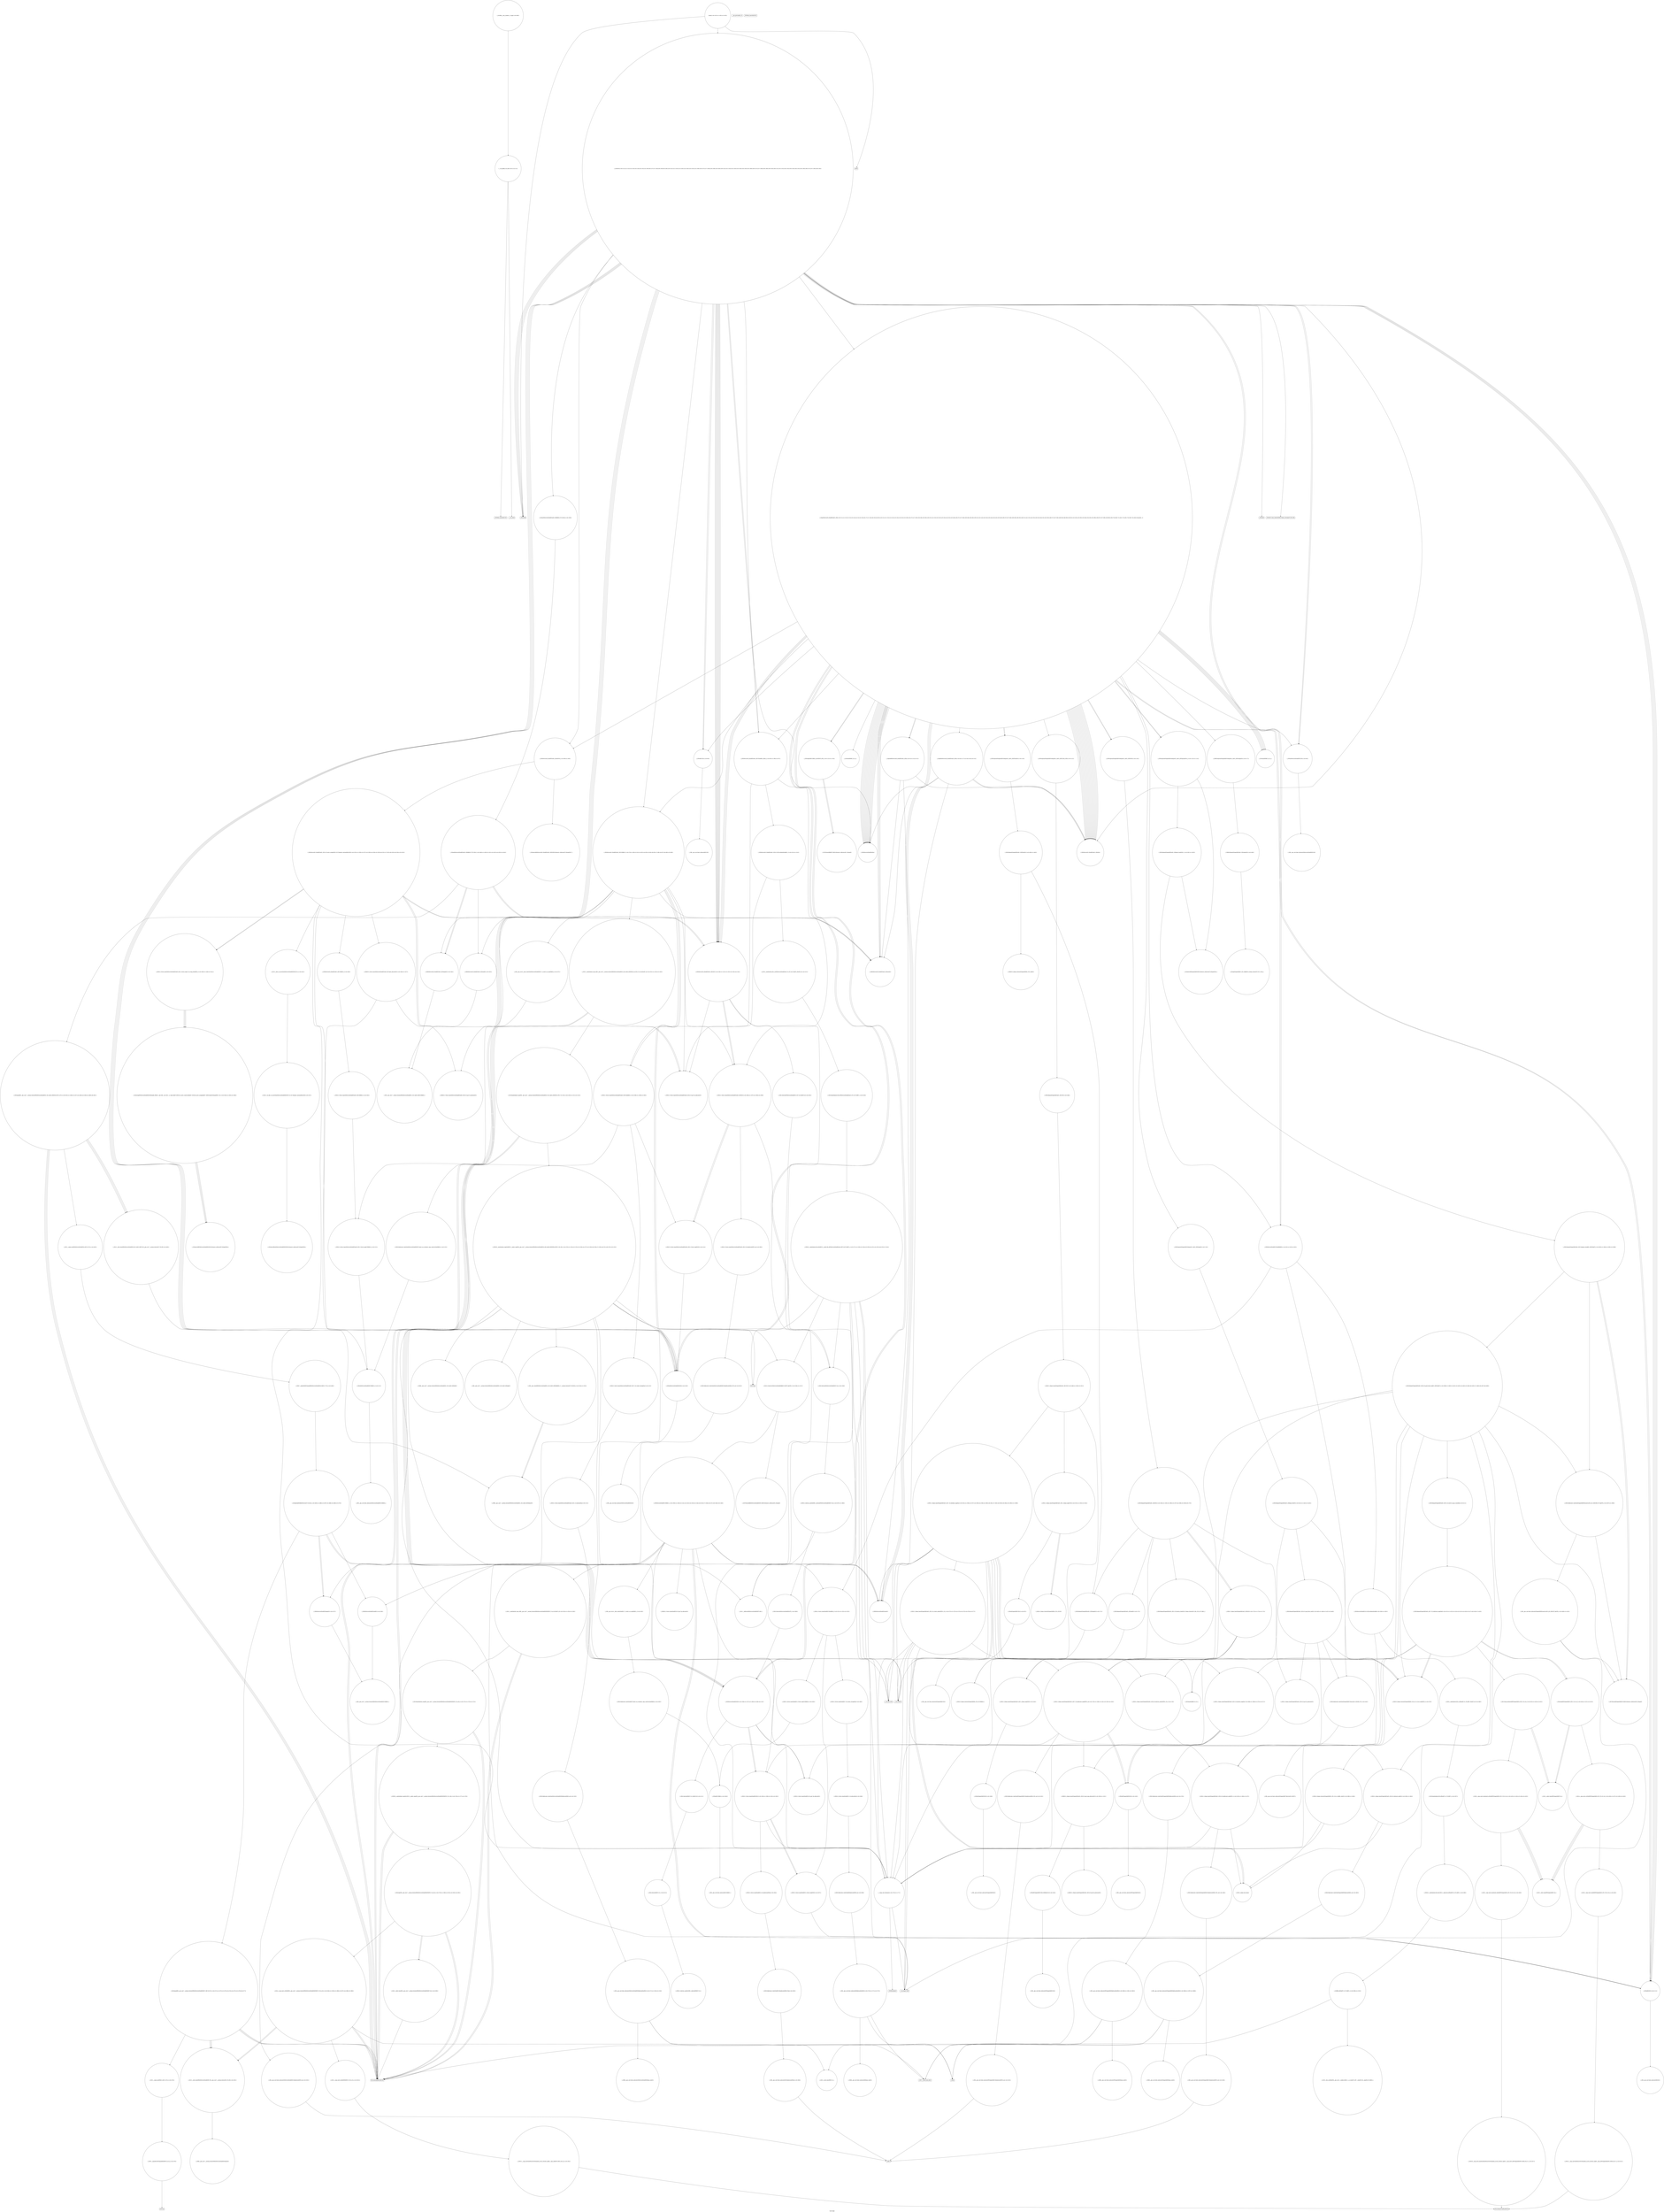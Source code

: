 digraph "Call Graph" {
	label="Call Graph";

	Node0x55d24dc78890 [shape=record,shape=circle,label="{__cxx_global_var_init|{<s0>1|<s1>2}}"];
	Node0x55d24dc78890:s0 -> Node0x55d24dc78910[color=black];
	Node0x55d24dc78890:s1 -> Node0x55d24e19f740[color=black];
	Node0x55d24e1a7000 [shape=record,shape=circle,label="{_ZNSt15_Deque_iteratorISt4pairIiiERS1_PS1_E11_M_set_nodeEPS3_|{<s0>378}}"];
	Node0x55d24e1a7000:s0 -> Node0x55d24e1a7400[color=black];
	Node0x55d24e1a0e40 [shape=record,shape=Mrecord,label="{__cxa_rethrow}"];
	Node0x55d24e19fcc0 [shape=record,shape=Mrecord,label="{__gxx_personality_v0}"];
	Node0x55d24e1a36e0 [shape=record,shape=circle,label="{_ZNSt5dequeISt4pairIiiESaIS1_EE16_M_push_back_auxIJS1_EEEvDpOT_|{<s0>399|<s1>400|<s2>401|<s3>402|<s4>403|<s5>404|<s6>405|<s7>406|<s8>407|<s9>408}}"];
	Node0x55d24e1a36e0:s0 -> Node0x55d24e1a37e0[color=black];
	Node0x55d24e1a36e0:s1 -> Node0x55d24e1a7200[color=black];
	Node0x55d24e1a36e0:s2 -> Node0x55d24e1a3660[color=black];
	Node0x55d24e1a36e0:s3 -> Node0x55d24e1a35e0[color=black];
	Node0x55d24e1a36e0:s4 -> Node0x55d24e1a7000[color=black];
	Node0x55d24e1a36e0:s5 -> Node0x55d24e1a0cc0[color=black];
	Node0x55d24e1a36e0:s6 -> Node0x55d24e1a1fe0[color=black];
	Node0x55d24e1a36e0:s7 -> Node0x55d24e1a0e40[color=black];
	Node0x55d24e1a36e0:s8 -> Node0x55d24e1a0ec0[color=black];
	Node0x55d24e1a36e0:s9 -> Node0x55d24e1a0c40[color=black];
	Node0x55d24e1a1540 [shape=record,shape=circle,label="{_ZNSt16allocator_traitsISaIiEE37select_on_container_copy_constructionERKS0_|{<s0>263}}"];
	Node0x55d24e1a1540:s0 -> Node0x55d24e1a15c0[color=black];
	Node0x55d24e1a03c0 [shape=record,shape=circle,label="{_ZNSt5queueISt4pairIiiESt5dequeIS1_SaIS1_EEE3popEv|{<s0>119}}"];
	Node0x55d24e1a03c0:s0 -> Node0x55d24e1a3fe0[color=black];
	Node0x55d24e1a3de0 [shape=record,shape=circle,label="{_ZNKSt5dequeISt4pairIiiESaIS1_EE5emptyEv|{<s0>438}}"];
	Node0x55d24e1a3de0:s0 -> Node0x55d24e1a3e60[color=black];
	Node0x55d24e1a1c40 [shape=record,shape=circle,label="{_ZSt14__copy_move_a2ILb0EN9__gnu_cxx17__normal_iteratorIPKiSt6vectorIiSaIiEEEEPiET1_T0_SA_S9_|{<s0>284|<s1>285|<s2>286|<s3>287|<s4>288|<s5>289}}"];
	Node0x55d24e1a1c40:s0 -> Node0x55d24e1a3260[color=black];
	Node0x55d24e1a1c40:s1 -> Node0x55d24e1a5600[color=black];
	Node0x55d24e1a1c40:s2 -> Node0x55d24e1a3260[color=black];
	Node0x55d24e1a1c40:s3 -> Node0x55d24e1a5600[color=black];
	Node0x55d24e1a1c40:s4 -> Node0x55d24e1a5680[color=black];
	Node0x55d24e1a1c40:s5 -> Node0x55d24e1a1d40[color=black];
	Node0x55d24e1a0ac0 [shape=record,shape=circle,label="{_ZNSt5dequeISt4pairIiiESaIS1_EE3endEv|{<s0>172}}"];
	Node0x55d24e1a0ac0:s0 -> Node0x55d24e1a1de0[color=black];
	Node0x55d24e1a44e0 [shape=record,shape=circle,label="{_ZSt5equalIN9__gnu_cxx17__normal_iteratorIPKiSt6vectorIiSaIiEEEES7_EbT_S8_T0_|{<s0>471|<s1>472|<s2>473|<s3>474|<s4>475|<s5>476|<s6>477}}"];
	Node0x55d24e1a44e0:s0 -> Node0x55d24e1a3260[color=black];
	Node0x55d24e1a44e0:s1 -> Node0x55d24e1a5600[color=black];
	Node0x55d24e1a44e0:s2 -> Node0x55d24e1a3260[color=black];
	Node0x55d24e1a44e0:s3 -> Node0x55d24e1a5600[color=black];
	Node0x55d24e1a44e0:s4 -> Node0x55d24e1a3260[color=black];
	Node0x55d24e1a44e0:s5 -> Node0x55d24e1a5600[color=black];
	Node0x55d24e1a44e0:s6 -> Node0x55d24e1a4560[color=black];
	Node0x55d24e1a5b80 [shape=record,shape=circle,label="{_ZN9__gnu_cxx17__normal_iteratorIPKSt6vectorIiSaIiEES1_IS3_SaIS3_EEEC2ERKS5_}"];
	Node0x55d24e1a21e0 [shape=record,shape=Mrecord,label="{_ZdlPv}"];
	Node0x55d24e1a6280 [shape=record,shape=circle,label="{_ZNSt12_Destroy_auxILb1EE9__destroyIPiEEvT_S3_}"];
	Node0x55d24e1a28e0 [shape=record,shape=circle,label="{_ZSt22__uninitialized_copy_aIN9__gnu_cxx17__normal_iteratorIPKSt6vectorIiSaIiEES2_IS4_SaIS4_EEEEPS4_S4_ET0_T_SC_SB_RSaIT1_E|{<s0>201|<s1>202|<s2>203}}"];
	Node0x55d24e1a28e0:s0 -> Node0x55d24e1a3260[color=black];
	Node0x55d24e1a28e0:s1 -> Node0x55d24e1a3260[color=black];
	Node0x55d24e1a28e0:s2 -> Node0x55d24e1a31e0[color=black];
	Node0x55d24e1a6980 [shape=record,shape=circle,label="{_ZSt4moveIRPSt6vectorIiSaIiEEEONSt16remove_referenceIT_E4typeEOS6_}"];
	Node0x55d24e1a2fe0 [shape=record,shape=circle,label="{_ZNK9__gnu_cxx13new_allocatorISt6vectorIiSaIiEEE8max_sizeEv}"];
	Node0x55d24dc78910 [shape=record,shape=Mrecord,label="{_ZNSt8ios_base4InitC1Ev}"];
	Node0x55d24e1a7080 [shape=record,shape=circle,label="{_ZNSt16allocator_traitsISaIPSt4pairIiiEEE8allocateERS3_m|{<s0>379}}"];
	Node0x55d24e1a7080:s0 -> Node0x55d24e1a7100[color=black];
	Node0x55d24e1a0ec0 [shape=record,shape=Mrecord,label="{__cxa_end_catch}"];
	Node0x55d24e19fd40 [shape=record,shape=circle,label="{_ZNSaISt6vectorIiSaIiEEEC2Ev|{<s0>94}}"];
	Node0x55d24e19fd40:s0 -> Node0x55d24e1a6300[color=black];
	Node0x55d24e1a3760 [shape=record,shape=circle,label="{_ZN9__gnu_cxx13new_allocatorISt4pairIiiEE9constructIS2_JS2_EEEvPT_DpOT0_|{<s0>409|<s1>410}}"];
	Node0x55d24e1a3760:s0 -> Node0x55d24e1a3660[color=black];
	Node0x55d24e1a3760:s1 -> Node0x55d24e1a3260[color=black];
	Node0x55d24e1a15c0 [shape=record,shape=circle,label="{_ZNSaIiEC2ERKS_|{<s0>264}}"];
	Node0x55d24e1a15c0:s0 -> Node0x55d24e1a1640[color=black];
	Node0x55d24e1a0440 [shape=record,shape=circle,label="{_ZSt3minIiERKT_S2_S2_}"];
	Node0x55d24e1a3e60 [shape=record,shape=circle,label="{_ZSteqISt4pairIiiERS1_PS1_EbRKSt15_Deque_iteratorIT_T0_T1_ESA_}"];
	Node0x55d24e1a1cc0 [shape=record,shape=circle,label="{_ZSt12__miter_baseIN9__gnu_cxx17__normal_iteratorIPKiSt6vectorIiSaIiEEEEET_S8_|{<s0>290}}"];
	Node0x55d24e1a1cc0:s0 -> Node0x55d24e1a3260[color=black];
	Node0x55d24e1a0b40 [shape=record,shape=circle,label="{_ZNSt11_Deque_baseISt4pairIiiESaIS1_EE19_M_get_Tp_allocatorEv}"];
	Node0x55d24e1a4560 [shape=record,shape=circle,label="{_ZSt11__equal_auxIPKiS1_EbT_S2_T0_|{<s0>478}}"];
	Node0x55d24e1a4560:s0 -> Node0x55d24e1a45e0[color=black];
	Node0x55d24e1a5c00 [shape=record,shape=circle,label="{_ZNSt12_Vector_baseISt6vectorIiSaIiEESaIS2_EE13_M_deallocateEPS2_m|{<s0>300}}"];
	Node0x55d24e1a5c00:s0 -> Node0x55d24e1a5c80[color=black];
	Node0x55d24e1a2260 [shape=record,shape=circle,label="{_ZNKSt11_Deque_baseISt4pairIiiESaIS1_EE20_M_get_map_allocatorEv|{<s0>190|<s1>191}}"];
	Node0x55d24e1a2260:s0 -> Node0x55d24e1a23e0[color=black];
	Node0x55d24e1a2260:s1 -> Node0x55d24e1a2460[color=black];
	Node0x55d24e1a6300 [shape=record,shape=circle,label="{_ZN9__gnu_cxx13new_allocatorISt6vectorIiSaIiEEEC2Ev}"];
	Node0x55d24e1a2960 [shape=record,shape=circle,label="{_ZNKSt6vectorIS_IiSaIiEESaIS1_EE5beginEv|{<s0>204}}"];
	Node0x55d24e1a2960:s0 -> Node0x55d24e1a5b80[color=black];
	Node0x55d24e1a6a00 [shape=record,shape=circle,label="{_ZSt18__do_alloc_on_moveISaISt6vectorIiSaIiEEEEvRT_S5_St17integral_constantIbLb1EE|{<s0>347}}"];
	Node0x55d24e1a6a00:s0 -> Node0x55d24e1a6a80[color=black];
	Node0x55d24e1a3060 [shape=record,shape=Mrecord,label="{_ZSt17__throw_bad_allocv}"];
	Node0x55d24e19f6c0 [shape=record,shape=Mrecord,label="{_ZNSt8ios_base4InitD1Ev}"];
	Node0x55d24e1a7100 [shape=record,shape=circle,label="{_ZN9__gnu_cxx13new_allocatorIPSt4pairIiiEE8allocateEmPKv|{<s0>380|<s1>381|<s2>382}}"];
	Node0x55d24e1a7100:s0 -> Node0x55d24e1a7180[color=black];
	Node0x55d24e1a7100:s1 -> Node0x55d24e1a3060[color=black];
	Node0x55d24e1a7100:s2 -> Node0x55d24e1a30e0[color=black];
	Node0x55d24e1a0f40 [shape=record,shape=Mrecord,label="{llvm.trap}"];
	Node0x55d24e19fdc0 [shape=record,shape=circle,label="{_ZNSt6vectorIS_IiSaIiEESaIS1_EEC2EmRKS1_RKS2_|{<s0>95|<s1>96|<s2>97}}"];
	Node0x55d24e19fdc0:s0 -> Node0x55d24e1a2860[color=black];
	Node0x55d24e19fdc0:s1 -> Node0x55d24e1a6380[color=black];
	Node0x55d24e19fdc0:s2 -> Node0x55d24e1a2ae0[color=black];
	Node0x55d24e1a37e0 [shape=record,shape=circle,label="{_ZNSt5dequeISt4pairIiiESaIS1_EE22_M_reserve_map_at_backEm|{<s0>411}}"];
	Node0x55d24e1a37e0:s0 -> Node0x55d24e1a3860[color=black];
	Node0x55d24e1a1640 [shape=record,shape=circle,label="{_ZN9__gnu_cxx13new_allocatorIiEC2ERKS1_}"];
	Node0x55d24e1a04c0 [shape=record,shape=circle,label="{_ZNSt5queueISt4pairIiiESt5dequeIS1_SaIS1_EEED2Ev|{<s0>120}}"];
	Node0x55d24e1a04c0:s0 -> Node0x55d24e1a0940[color=black];
	Node0x55d24e1a3ee0 [shape=record,shape=circle,label="{_ZNSt5dequeISt4pairIiiESaIS1_EE5frontEv|{<s0>439|<s1>440}}"];
	Node0x55d24e1a3ee0:s0 -> Node0x55d24e1a0a40[color=black];
	Node0x55d24e1a3ee0:s1 -> Node0x55d24e1a3f60[color=black];
	Node0x55d24e1a1d40 [shape=record,shape=circle,label="{_ZSt13__copy_move_aILb0EPKiPiET1_T0_S4_S3_|{<s0>291}}"];
	Node0x55d24e1a1d40:s0 -> Node0x55d24e1a5700[color=black];
	Node0x55d24e1a0bc0 [shape=record,shape=circle,label="{_ZNSt11_Deque_baseISt4pairIiiESaIS1_EED2Ev|{<s0>173|<s1>174|<s2>175}}"];
	Node0x55d24e1a0bc0:s0 -> Node0x55d24e1a1e60[color=black];
	Node0x55d24e1a0bc0:s1 -> Node0x55d24e1a1ee0[color=black];
	Node0x55d24e1a0bc0:s2 -> Node0x55d24e1a1f60[color=black];
	Node0x55d24e1a45e0 [shape=record,shape=circle,label="{_ZNSt7__equalILb1EE5equalIiEEbPKT_S4_S4_|{<s0>479}}"];
	Node0x55d24e1a45e0:s0 -> Node0x55d24e1a4660[color=black];
	Node0x55d24e1a5c80 [shape=record,shape=circle,label="{_ZNSt16allocator_traitsISaISt6vectorIiSaIiEEEE10deallocateERS3_PS2_m|{<s0>301}}"];
	Node0x55d24e1a5c80:s0 -> Node0x55d24e1a5d00[color=black];
	Node0x55d24e1a22e0 [shape=record,shape=circle,label="{_ZNSt16allocator_traitsISaIPSt4pairIiiEEE10deallocateERS3_PS2_m|{<s0>192}}"];
	Node0x55d24e1a22e0:s0 -> Node0x55d24e1a2560[color=black];
	Node0x55d24e1a6380 [shape=record,shape=circle,label="{_ZNSt6vectorIS_IiSaIiEESaIS1_EE18_M_fill_initializeEmRKS1_|{<s0>313|<s1>314}}"];
	Node0x55d24e1a6380:s0 -> Node0x55d24e1a2a60[color=black];
	Node0x55d24e1a6380:s1 -> Node0x55d24e1a6400[color=black];
	Node0x55d24e1a29e0 [shape=record,shape=circle,label="{_ZNKSt6vectorIS_IiSaIiEESaIS1_EE3endEv|{<s0>205}}"];
	Node0x55d24e1a29e0:s0 -> Node0x55d24e1a5b80[color=black];
	Node0x55d24e1a6a80 [shape=record,shape=circle,label="{_ZSt4moveIRSaISt6vectorIiSaIiEEEEONSt16remove_referenceIT_E4typeEOS6_}"];
	Node0x55d24e1a30e0 [shape=record,shape=Mrecord,label="{_Znwm}"];
	Node0x55d24e19f740 [shape=record,shape=Mrecord,label="{__cxa_atexit}"];
	Node0x55d24e1a7180 [shape=record,shape=circle,label="{_ZNK9__gnu_cxx13new_allocatorIPSt4pairIiiEE8max_sizeEv}"];
	Node0x55d24e1a0fc0 [shape=record,shape=circle,label="{_ZNK9__gnu_cxx17__normal_iteratorIPKSt6vectorIiSaIiEES1_IS3_SaIS3_EEE4baseEv}"];
	Node0x55d24e19fe40 [shape=record,shape=circle,label="{_ZNSt6vectorIS_IiSaIiEESaIS1_EEaSEOS3_|{<s0>98|<s1>99}}"];
	Node0x55d24e19fe40:s0 -> Node0x55d24e1a6600[color=black];
	Node0x55d24e19fe40:s1 -> Node0x55d24e1a6580[color=black];
	Node0x55d24e1a3860 [shape=record,shape=circle,label="{_ZNSt5dequeISt4pairIiiESaIS1_EE17_M_reallocate_mapEmb|{<s0>412|<s1>413|<s2>414|<s3>415|<s4>416|<s5>417|<s6>418|<s7>419}}"];
	Node0x55d24e1a3860:s0 -> Node0x55d24e1a38e0[color=black];
	Node0x55d24e1a3860:s1 -> Node0x55d24e1a3960[color=black];
	Node0x55d24e1a3860:s2 -> Node0x55d24e1a6e80[color=black];
	Node0x55d24e1a3860:s3 -> Node0x55d24e1a6f00[color=black];
	Node0x55d24e1a3860:s4 -> Node0x55d24e1a38e0[color=black];
	Node0x55d24e1a3860:s5 -> Node0x55d24e1a1ee0[color=black];
	Node0x55d24e1a3860:s6 -> Node0x55d24e1a7000[color=black];
	Node0x55d24e1a3860:s7 -> Node0x55d24e1a7000[color=black];
	Node0x55d24e1a16c0 [shape=record,shape=circle,label="{_ZNSt12_Vector_baseIiSaIiEE12_Vector_implC2ERKS0_|{<s0>265}}"];
	Node0x55d24e1a16c0:s0 -> Node0x55d24e1a15c0[color=black];
	Node0x55d24e1a0540 [shape=record,shape=circle,label="{_Z5solvev|{<s0>121|<s1>122|<s2>123|<s3>124|<s4>125|<s5>126|<s6>127|<s7>128|<s8>129|<s9>130|<s10>131|<s11>132|<s12>133|<s13>134|<s14>135|<s15>136|<s16>137|<s17>138|<s18>139|<s19>140|<s20>141|<s21>142|<s22>143|<s23>144|<s24>145|<s25>146|<s26>147|<s27>148|<s28>149|<s29>150|<s30>151|<s31>152|<s32>153|<s33>154|<s34>155|<s35>156|<s36>157|<s37>158|<s38>159}}"];
	Node0x55d24e1a0540:s0 -> Node0x55d24e1a05c0[color=black];
	Node0x55d24e1a0540:s1 -> Node0x55d24e1a05c0[color=black];
	Node0x55d24e1a0540:s2 -> Node0x55d24e1a05c0[color=black];
	Node0x55d24e1a0540:s3 -> Node0x55d24e19fbc0[color=black];
	Node0x55d24e1a0540:s4 -> Node0x55d24e19fc40[color=black];
	Node0x55d24e1a0540:s5 -> Node0x55d24e19fd40[color=black];
	Node0x55d24e1a0540:s6 -> Node0x55d24e19fdc0[color=black];
	Node0x55d24e1a0540:s7 -> Node0x55d24e19ff40[color=black];
	Node0x55d24e1a0540:s8 -> Node0x55d24e19ffc0[color=black];
	Node0x55d24e1a0540:s9 -> Node0x55d24e1a0040[color=black];
	Node0x55d24e1a0540:s10 -> Node0x55d24e19f8c0[color=black];
	Node0x55d24e1a0540:s11 -> Node0x55d24e19fa40[color=black];
	Node0x55d24e1a0540:s12 -> Node0x55d24e1a05c0[color=black];
	Node0x55d24e1a0540:s13 -> Node0x55d24e19ff40[color=black];
	Node0x55d24e1a0540:s14 -> Node0x55d24e19ffc0[color=black];
	Node0x55d24e1a0540:s15 -> Node0x55d24e1a0040[color=black];
	Node0x55d24e1a0540:s16 -> Node0x55d24e19fbc0[color=black];
	Node0x55d24e1a0540:s17 -> Node0x55d24e19fc40[color=black];
	Node0x55d24e1a0540:s18 -> Node0x55d24e19fd40[color=black];
	Node0x55d24e1a0540:s19 -> Node0x55d24e19fdc0[color=black];
	Node0x55d24e1a0540:s20 -> Node0x55d24e19ff40[color=black];
	Node0x55d24e1a0540:s21 -> Node0x55d24e19ffc0[color=black];
	Node0x55d24e1a0540:s22 -> Node0x55d24e1a0040[color=black];
	Node0x55d24e1a0540:s23 -> Node0x55d24e1a0640[color=black];
	Node0x55d24e1a0540:s24 -> Node0x55d24e19fb40[color=black];
	Node0x55d24e1a0540:s25 -> Node0x55d24e19fac0[color=black];
	Node0x55d24e1a0540:s26 -> Node0x55d24e19fe40[color=black];
	Node0x55d24e1a0540:s27 -> Node0x55d24e19fec0[color=black];
	Node0x55d24e1a0540:s28 -> Node0x55d24e19fec0[color=black];
	Node0x55d24e1a0540:s29 -> Node0x55d24e19ff40[color=black];
	Node0x55d24e1a0540:s30 -> Node0x55d24e19ffc0[color=black];
	Node0x55d24e1a0540:s31 -> Node0x55d24e1a0040[color=black];
	Node0x55d24e1a0540:s32 -> Node0x55d24e19fec0[color=black];
	Node0x55d24e1a0540:s33 -> Node0x55d24e1a0740[color=black];
	Node0x55d24e1a0540:s34 -> Node0x55d24e1a06c0[color=black];
	Node0x55d24e1a0540:s35 -> Node0x55d24e19fec0[color=black];
	Node0x55d24e1a0540:s36 -> Node0x55d24e19fec0[color=black];
	Node0x55d24e1a0540:s37 -> Node0x55d24e19fec0[color=black];
	Node0x55d24e1a0540:s38 -> Node0x55d24e19fec0[color=black];
	Node0x55d24e1a3f60 [shape=record,shape=circle,label="{_ZNKSt15_Deque_iteratorISt4pairIiiERS1_PS1_EdeEv}"];
	Node0x55d24e1a5600 [shape=record,shape=circle,label="{_ZSt12__niter_baseIPKiSt6vectorIiSaIiEEET_N9__gnu_cxx17__normal_iteratorIS5_T0_EE|{<s0>292}}"];
	Node0x55d24e1a5600:s0 -> Node0x55d24e1a5800[color=black];
	Node0x55d24e1a0c40 [shape=record,shape=circle,label="{__clang_call_terminate|{<s0>176|<s1>177}}"];
	Node0x55d24e1a0c40:s0 -> Node0x55d24e1a0cc0[color=black];
	Node0x55d24e1a0c40:s1 -> Node0x55d24e1a0d40[color=black];
	Node0x55d24e1a4660 [shape=record,shape=Mrecord,label="{memcmp}"];
	Node0x55d24e1a5d00 [shape=record,shape=circle,label="{_ZN9__gnu_cxx13new_allocatorISt6vectorIiSaIiEEE10deallocateEPS3_m|{<s0>302}}"];
	Node0x55d24e1a5d00:s0 -> Node0x55d24e1a21e0[color=black];
	Node0x55d24e1a2360 [shape=record,shape=circle,label="{_ZNSaIPSt4pairIiiEED2Ev|{<s0>193}}"];
	Node0x55d24e1a2360:s0 -> Node0x55d24e1a25e0[color=black];
	Node0x55d24e1a6400 [shape=record,shape=circle,label="{_ZSt24__uninitialized_fill_n_aIPSt6vectorIiSaIiEEmS2_S2_ET_S4_T0_RKT1_RSaIT2_E|{<s0>315}}"];
	Node0x55d24e1a6400:s0 -> Node0x55d24e1a6480[color=black];
	Node0x55d24e1a2a60 [shape=record,shape=circle,label="{_ZNSt12_Vector_baseISt6vectorIiSaIiEESaIS2_EE19_M_get_Tp_allocatorEv}"];
	Node0x55d24e1a6b00 [shape=record,shape=circle,label="{_ZNSt5dequeISt4pairIiiESaIS1_EEC2Ev|{<s0>348}}"];
	Node0x55d24e1a6b00:s0 -> Node0x55d24e1a6b80[color=black];
	Node0x55d24e1a3160 [shape=record,shape=circle,label="{_ZN9__gnu_cxx13new_allocatorISt6vectorIiSaIiEEED2Ev}"];
	Node0x55d24e19f7c0 [shape=record,shape=circle,label="{_Z4goodRSt6vectorIS_IiSaIiEESaIS1_EEii|{<s0>3|<s1>4|<s2>5}}"];
	Node0x55d24e19f7c0:s0 -> Node0x55d24e19f840[color=black];
	Node0x55d24e19f7c0:s1 -> Node0x55d24e19f8c0[color=black];
	Node0x55d24e19f7c0:s2 -> Node0x55d24e19f940[color=black];
	Node0x55d24e1a7200 [shape=record,shape=circle,label="{_ZNSt11_Deque_baseISt4pairIiiESaIS1_EE16_M_allocate_nodeEv|{<s0>383|<s1>384}}"];
	Node0x55d24e1a7200:s0 -> Node0x55d24e1a20e0[color=black];
	Node0x55d24e1a7200:s1 -> Node0x55d24e1a7280[color=black];
	Node0x55d24e1a1040 [shape=record,shape=circle,label="{_ZSt7forwardIRKSt6vectorIiSaIiEEEOT_RNSt16remove_referenceIS5_E4typeE}"];
	Node0x55d24e19fec0 [shape=record,shape=circle,label="{_ZNSt6vectorIS_IiSaIiEESaIS1_EED2Ev|{<s0>100|<s1>101|<s2>102|<s3>103|<s4>104}}"];
	Node0x55d24e19fec0:s0 -> Node0x55d24e1a2a60[color=black];
	Node0x55d24e19fec0:s1 -> Node0x55d24e1a5d80[color=black];
	Node0x55d24e19fec0:s2 -> Node0x55d24e1a2ae0[color=black];
	Node0x55d24e19fec0:s3 -> Node0x55d24e1a2ae0[color=black];
	Node0x55d24e19fec0:s4 -> Node0x55d24e1a0c40[color=black];
	Node0x55d24e1a38e0 [shape=record,shape=circle,label="{_ZSt4copyIPPSt4pairIiiES3_ET0_T_S5_S4_|{<s0>420|<s1>421|<s2>422}}"];
	Node0x55d24e1a38e0:s0 -> Node0x55d24e1a3a60[color=black];
	Node0x55d24e1a38e0:s1 -> Node0x55d24e1a3a60[color=black];
	Node0x55d24e1a38e0:s2 -> Node0x55d24e1a39e0[color=black];
	Node0x55d24e1a1740 [shape=record,shape=circle,label="{_ZNSt12_Vector_baseIiSaIiEE17_M_create_storageEm|{<s0>266}}"];
	Node0x55d24e1a1740:s0 -> Node0x55d24e1a1840[color=black];
	Node0x55d24e1a05c0 [shape=record,shape=Mrecord,label="{_ZNSirsERi}"];
	Node0x55d24e1a3fe0 [shape=record,shape=circle,label="{_ZNSt5dequeISt4pairIiiESaIS1_EE9pop_frontEv|{<s0>441|<s1>442|<s2>443}}"];
	Node0x55d24e1a3fe0:s0 -> Node0x55d24e1a4060[color=black];
	Node0x55d24e1a3fe0:s1 -> Node0x55d24e1a40e0[color=black];
	Node0x55d24e1a3fe0:s2 -> Node0x55d24e1a0c40[color=black];
	Node0x55d24e1a5680 [shape=record,shape=circle,label="{_ZSt12__niter_baseIPiET_S1_}"];
	Node0x55d24e1a0cc0 [shape=record,shape=Mrecord,label="{__cxa_begin_catch}"];
	Node0x55d24e1a46e0 [shape=record,shape=circle,label="{_GLOBAL__sub_I_ilyakor_1_0.cpp|{<s0>480}}"];
	Node0x55d24e1a46e0:s0 -> Node0x55d24dc78890[color=black];
	Node0x55d24e1a5d80 [shape=record,shape=circle,label="{_ZSt8_DestroyIPSt6vectorIiSaIiEES2_EvT_S4_RSaIT0_E|{<s0>303}}"];
	Node0x55d24e1a5d80:s0 -> Node0x55d24e1a0dc0[color=black];
	Node0x55d24e1a23e0 [shape=record,shape=circle,label="{_ZNKSt11_Deque_baseISt4pairIiiESaIS1_EE19_M_get_Tp_allocatorEv}"];
	Node0x55d24e1a6480 [shape=record,shape=circle,label="{_ZSt20uninitialized_fill_nIPSt6vectorIiSaIiEEmS2_ET_S4_T0_RKT1_|{<s0>316}}"];
	Node0x55d24e1a6480:s0 -> Node0x55d24e1a6500[color=black];
	Node0x55d24e1a2ae0 [shape=record,shape=circle,label="{_ZNSt12_Vector_baseISt6vectorIiSaIiEESaIS2_EED2Ev|{<s0>206|<s1>207|<s2>208|<s3>209}}"];
	Node0x55d24e1a2ae0:s0 -> Node0x55d24e1a5c00[color=black];
	Node0x55d24e1a2ae0:s1 -> Node0x55d24e1a2de0[color=black];
	Node0x55d24e1a2ae0:s2 -> Node0x55d24e1a2de0[color=black];
	Node0x55d24e1a2ae0:s3 -> Node0x55d24e1a0c40[color=black];
	Node0x55d24e1a6b80 [shape=record,shape=circle,label="{_ZNSt11_Deque_baseISt4pairIiiESaIS1_EEC2Ev|{<s0>349|<s1>350|<s2>351}}"];
	Node0x55d24e1a6b80:s0 -> Node0x55d24e1a6c00[color=black];
	Node0x55d24e1a6b80:s1 -> Node0x55d24e1a6c80[color=black];
	Node0x55d24e1a6b80:s2 -> Node0x55d24e1a1f60[color=black];
	Node0x55d24e1a31e0 [shape=record,shape=circle,label="{_ZSt18uninitialized_copyIN9__gnu_cxx17__normal_iteratorIPKSt6vectorIiSaIiEES2_IS4_SaIS4_EEEEPS4_ET0_T_SC_SB_|{<s0>220|<s1>221|<s2>222}}"];
	Node0x55d24e1a31e0:s0 -> Node0x55d24e1a3260[color=black];
	Node0x55d24e1a31e0:s1 -> Node0x55d24e1a3260[color=black];
	Node0x55d24e1a31e0:s2 -> Node0x55d24e1a32e0[color=black];
	Node0x55d24e19f840 [shape=record,shape=circle,label="{_ZNKSt6vectorIS_IiSaIiEESaIS1_EE4sizeEv}"];
	Node0x55d24e1a7280 [shape=record,shape=circle,label="{_ZNSt16allocator_traitsISaISt4pairIiiEEE8allocateERS2_m|{<s0>385}}"];
	Node0x55d24e1a7280:s0 -> Node0x55d24e1a7300[color=black];
	Node0x55d24e1a10c0 [shape=record,shape=circle,label="{_ZNSt6vectorIiSaIiEEC2ERKS1_|{<s0>239|<s1>240|<s2>241|<s3>242|<s4>243|<s5>244|<s6>245|<s7>246|<s8>247|<s9>248|<s10>249}}"];
	Node0x55d24e1a10c0:s0 -> Node0x55d24e19f940[color=black];
	Node0x55d24e1a10c0:s1 -> Node0x55d24e1a11c0[color=black];
	Node0x55d24e1a10c0:s2 -> Node0x55d24e1a1140[color=black];
	Node0x55d24e1a10c0:s3 -> Node0x55d24e1a1240[color=black];
	Node0x55d24e1a10c0:s4 -> Node0x55d24e1a0040[color=black];
	Node0x55d24e1a10c0:s5 -> Node0x55d24e1a1340[color=black];
	Node0x55d24e1a10c0:s6 -> Node0x55d24e1a13c0[color=black];
	Node0x55d24e1a10c0:s7 -> Node0x55d24e1a1440[color=black];
	Node0x55d24e1a10c0:s8 -> Node0x55d24e1a12c0[color=black];
	Node0x55d24e1a10c0:s9 -> Node0x55d24e1a0040[color=black];
	Node0x55d24e1a10c0:s10 -> Node0x55d24e1a14c0[color=black];
	Node0x55d24e19ff40 [shape=record,shape=circle,label="{_ZNSaISt6vectorIiSaIiEEED2Ev|{<s0>105}}"];
	Node0x55d24e19ff40:s0 -> Node0x55d24e1a3160[color=black];
	Node0x55d24e1a3960 [shape=record,shape=circle,label="{_ZSt13copy_backwardIPPSt4pairIiiES3_ET0_T_S5_S4_|{<s0>423|<s1>424|<s2>425}}"];
	Node0x55d24e1a3960:s0 -> Node0x55d24e1a3a60[color=black];
	Node0x55d24e1a3960:s1 -> Node0x55d24e1a3a60[color=black];
	Node0x55d24e1a3960:s2 -> Node0x55d24e1a3c60[color=black];
	Node0x55d24e1a17c0 [shape=record,shape=circle,label="{_ZNSt12_Vector_baseIiSaIiEE12_Vector_implD2Ev|{<s0>267}}"];
	Node0x55d24e1a17c0:s0 -> Node0x55d24e1a0040[color=black];
	Node0x55d24e1a0640 [shape=record,shape=circle,label="{_ZStneISt6vectorIiSaIiEESaIS2_EEbRKS0_IT_T0_ES8_|{<s0>160}}"];
	Node0x55d24e1a0640:s0 -> Node0x55d24e1a41e0[color=black];
	Node0x55d24e1a4060 [shape=record,shape=circle,label="{_ZNSt16allocator_traitsISaISt4pairIiiEEE7destroyIS1_EEvRS2_PT_|{<s0>444}}"];
	Node0x55d24e1a4060:s0 -> Node0x55d24e1a4160[color=black];
	Node0x55d24e1a5700 [shape=record,shape=circle,label="{_ZNSt11__copy_moveILb0ELb1ESt26random_access_iterator_tagE8__copy_mIiEEPT_PKS3_S6_S4_|{<s0>293}}"];
	Node0x55d24e1a5700:s0 -> Node0x55d24e1a5780[color=black];
	Node0x55d24e1a0d40 [shape=record,shape=Mrecord,label="{_ZSt9terminatev}"];
	Node0x55d24e1a5e00 [shape=record,shape=circle,label="{_ZN9__gnu_cxx13new_allocatorIiEC2Ev}"];
	Node0x55d24e1a2460 [shape=record,shape=circle,label="{_ZNSaIPSt4pairIiiEEC2IS0_EERKSaIT_E|{<s0>194}}"];
	Node0x55d24e1a2460:s0 -> Node0x55d24e1a24e0[color=black];
	Node0x55d24e1a6500 [shape=record,shape=circle,label="{_ZNSt22__uninitialized_fill_nILb0EE15__uninit_fill_nIPSt6vectorIiSaIiEEmS4_EET_S6_T0_RKT1_|{<s0>317|<s1>318|<s2>319|<s3>320|<s4>321|<s5>322|<s6>323|<s7>324}}"];
	Node0x55d24e1a6500:s0 -> Node0x55d24e1a3460[color=black];
	Node0x55d24e1a6500:s1 -> Node0x55d24e1a33e0[color=black];
	Node0x55d24e1a6500:s2 -> Node0x55d24e1a0cc0[color=black];
	Node0x55d24e1a6500:s3 -> Node0x55d24e1a0dc0[color=black];
	Node0x55d24e1a6500:s4 -> Node0x55d24e1a0e40[color=black];
	Node0x55d24e1a6500:s5 -> Node0x55d24e1a0ec0[color=black];
	Node0x55d24e1a6500:s6 -> Node0x55d24e1a0f40[color=black];
	Node0x55d24e1a6500:s7 -> Node0x55d24e1a0c40[color=black];
	Node0x55d24e1a2b60 [shape=record,shape=circle,label="{_ZNSt16allocator_traitsISaISt6vectorIiSaIiEEEE37select_on_container_copy_constructionERKS3_|{<s0>210}}"];
	Node0x55d24e1a2b60:s0 -> Node0x55d24e1a2be0[color=black];
	Node0x55d24e1a6c00 [shape=record,shape=circle,label="{_ZNSt11_Deque_baseISt4pairIiiESaIS1_EE11_Deque_implC2Ev|{<s0>352|<s1>353|<s2>354}}"];
	Node0x55d24e1a6c00:s0 -> Node0x55d24e1a6d00[color=black];
	Node0x55d24e1a6c00:s1 -> Node0x55d24e1a6d80[color=black];
	Node0x55d24e1a6c00:s2 -> Node0x55d24e1a6d80[color=black];
	Node0x55d24e1a3260 [shape=record,shape=Mrecord,label="{llvm.memcpy.p0i8.p0i8.i64}"];
	Node0x55d24e19f8c0 [shape=record,shape=circle,label="{_ZNSt6vectorIS_IiSaIiEESaIS1_EEixEm}"];
	Node0x55d24e1a7300 [shape=record,shape=circle,label="{_ZN9__gnu_cxx13new_allocatorISt4pairIiiEE8allocateEmPKv|{<s0>386|<s1>387|<s2>388}}"];
	Node0x55d24e1a7300:s0 -> Node0x55d24e1a7380[color=black];
	Node0x55d24e1a7300:s1 -> Node0x55d24e1a3060[color=black];
	Node0x55d24e1a7300:s2 -> Node0x55d24e1a30e0[color=black];
	Node0x55d24e1a1140 [shape=record,shape=circle,label="{_ZN9__gnu_cxx14__alloc_traitsISaIiEE17_S_select_on_copyERKS1_|{<s0>250}}"];
	Node0x55d24e1a1140:s0 -> Node0x55d24e1a1540[color=black];
	Node0x55d24e19ffc0 [shape=record,shape=circle,label="{_ZNSt6vectorIiSaIiEED2Ev|{<s0>106|<s1>107|<s2>108|<s3>109|<s4>110}}"];
	Node0x55d24e19ffc0:s0 -> Node0x55d24e1a1440[color=black];
	Node0x55d24e19ffc0:s1 -> Node0x55d24e1a6180[color=black];
	Node0x55d24e19ffc0:s2 -> Node0x55d24e1a14c0[color=black];
	Node0x55d24e19ffc0:s3 -> Node0x55d24e1a14c0[color=black];
	Node0x55d24e19ffc0:s4 -> Node0x55d24e1a0c40[color=black];
	Node0x55d24e1a39e0 [shape=record,shape=circle,label="{_ZSt14__copy_move_a2ILb0EPPSt4pairIiiES3_ET1_T0_S5_S4_|{<s0>426|<s1>427|<s2>428|<s3>429}}"];
	Node0x55d24e1a39e0:s0 -> Node0x55d24e1a3b60[color=black];
	Node0x55d24e1a39e0:s1 -> Node0x55d24e1a3b60[color=black];
	Node0x55d24e1a39e0:s2 -> Node0x55d24e1a3b60[color=black];
	Node0x55d24e1a39e0:s3 -> Node0x55d24e1a3ae0[color=black];
	Node0x55d24e1a1840 [shape=record,shape=circle,label="{_ZNSt12_Vector_baseIiSaIiEE11_M_allocateEm|{<s0>268}}"];
	Node0x55d24e1a1840:s0 -> Node0x55d24e1a18c0[color=black];
	Node0x55d24e1a06c0 [shape=record,shape=Mrecord,label="{_ZStlsISt11char_traitsIcEERSt13basic_ostreamIcT_ES5_PKc}"];
	Node0x55d24e1a40e0 [shape=record,shape=circle,label="{_ZNSt5dequeISt4pairIiiESaIS1_EE16_M_pop_front_auxEv|{<s0>445|<s1>446|<s2>447|<s3>448}}"];
	Node0x55d24e1a40e0:s0 -> Node0x55d24e1a0b40[color=black];
	Node0x55d24e1a40e0:s1 -> Node0x55d24e1a4060[color=black];
	Node0x55d24e1a40e0:s2 -> Node0x55d24e1a1fe0[color=black];
	Node0x55d24e1a40e0:s3 -> Node0x55d24e1a7000[color=black];
	Node0x55d24e1a5780 [shape=record,shape=Mrecord,label="{llvm.memmove.p0i8.p0i8.i64}"];
	Node0x55d24e1a1de0 [shape=record,shape=circle,label="{_ZNSt15_Deque_iteratorISt4pairIiiERS1_PS1_EC2ERKS4_}"];
	Node0x55d24e1a5e80 [shape=record,shape=circle,label="{_ZNSt6vectorIiSaIiEE18_M_fill_initializeEmRKi|{<s0>304|<s1>305}}"];
	Node0x55d24e1a5e80:s0 -> Node0x55d24e1a1440[color=black];
	Node0x55d24e1a5e80:s1 -> Node0x55d24e1a5f00[color=black];
	Node0x55d24e1a24e0 [shape=record,shape=circle,label="{_ZN9__gnu_cxx13new_allocatorIPSt4pairIiiEEC2Ev}"];
	Node0x55d24e1a6580 [shape=record,shape=circle,label="{_ZNSt6vectorIS_IiSaIiEESaIS1_EE14_M_move_assignEOS3_St17integral_constantIbLb1EE|{<s0>325|<s1>326|<s2>327|<s3>328|<s4>329|<s5>330|<s6>331|<s7>332|<s8>333|<s9>334|<s10>335}}"];
	Node0x55d24e1a6580:s0 -> Node0x55d24e1a6680[color=black];
	Node0x55d24e1a6580:s1 -> Node0x55d24e1a6700[color=black];
	Node0x55d24e1a6580:s2 -> Node0x55d24e19ff40[color=black];
	Node0x55d24e1a6580:s3 -> Node0x55d24e1a6780[color=black];
	Node0x55d24e1a6580:s4 -> Node0x55d24e1a6780[color=black];
	Node0x55d24e1a6580:s5 -> Node0x55d24e1a2a60[color=black];
	Node0x55d24e1a6580:s6 -> Node0x55d24e1a2a60[color=black];
	Node0x55d24e1a6580:s7 -> Node0x55d24e1a6800[color=black];
	Node0x55d24e1a6580:s8 -> Node0x55d24e19fec0[color=black];
	Node0x55d24e1a6580:s9 -> Node0x55d24e19fec0[color=black];
	Node0x55d24e1a6580:s10 -> Node0x55d24e1a0c40[color=black];
	Node0x55d24e1a2be0 [shape=record,shape=circle,label="{_ZNSaISt6vectorIiSaIiEEEC2ERKS2_|{<s0>211}}"];
	Node0x55d24e1a2be0:s0 -> Node0x55d24e1a2c60[color=black];
	Node0x55d24e1a6c80 [shape=record,shape=circle,label="{_ZNSt11_Deque_baseISt4pairIiiESaIS1_EE17_M_initialize_mapEm|{<s0>355|<s1>356|<s2>357|<s3>358|<s4>359|<s5>360|<s6>361|<s7>362|<s8>363|<s9>364|<s10>365|<s11>366}}"];
	Node0x55d24e1a6c80:s0 -> Node0x55d24e1a20e0[color=black];
	Node0x55d24e1a6c80:s1 -> Node0x55d24e1a6e80[color=black];
	Node0x55d24e1a6c80:s2 -> Node0x55d24e1a6f00[color=black];
	Node0x55d24e1a6c80:s3 -> Node0x55d24e1a6f80[color=black];
	Node0x55d24e1a6c80:s4 -> Node0x55d24e1a0cc0[color=black];
	Node0x55d24e1a6c80:s5 -> Node0x55d24e1a1ee0[color=black];
	Node0x55d24e1a6c80:s6 -> Node0x55d24e1a0e40[color=black];
	Node0x55d24e1a6c80:s7 -> Node0x55d24e1a0ec0[color=black];
	Node0x55d24e1a6c80:s8 -> Node0x55d24e1a7000[color=black];
	Node0x55d24e1a6c80:s9 -> Node0x55d24e1a7000[color=black];
	Node0x55d24e1a6c80:s10 -> Node0x55d24e1a20e0[color=black];
	Node0x55d24e1a6c80:s11 -> Node0x55d24e1a0c40[color=black];
	Node0x55d24e1a32e0 [shape=record,shape=circle,label="{_ZNSt20__uninitialized_copyILb0EE13__uninit_copyIN9__gnu_cxx17__normal_iteratorIPKSt6vectorIiSaIiEES4_IS6_SaIS6_EEEEPS6_EET0_T_SE_SD_|{<s0>223|<s1>224|<s2>225|<s3>226|<s4>227|<s5>228|<s6>229|<s7>230|<s8>231|<s9>232|<s10>233}}"];
	Node0x55d24e1a32e0:s0 -> Node0x55d24e1a3360[color=black];
	Node0x55d24e1a32e0:s1 -> Node0x55d24e1a3460[color=black];
	Node0x55d24e1a32e0:s2 -> Node0x55d24e1a34e0[color=black];
	Node0x55d24e1a32e0:s3 -> Node0x55d24e1a33e0[color=black];
	Node0x55d24e1a32e0:s4 -> Node0x55d24e1a3560[color=black];
	Node0x55d24e1a32e0:s5 -> Node0x55d24e1a0cc0[color=black];
	Node0x55d24e1a32e0:s6 -> Node0x55d24e1a0dc0[color=black];
	Node0x55d24e1a32e0:s7 -> Node0x55d24e1a0e40[color=black];
	Node0x55d24e1a32e0:s8 -> Node0x55d24e1a0ec0[color=black];
	Node0x55d24e1a32e0:s9 -> Node0x55d24e1a0f40[color=black];
	Node0x55d24e1a32e0:s10 -> Node0x55d24e1a0c40[color=black];
	Node0x55d24e19f940 [shape=record,shape=circle,label="{_ZNKSt6vectorIiSaIiEE4sizeEv}"];
	Node0x55d24e1a7380 [shape=record,shape=circle,label="{_ZNK9__gnu_cxx13new_allocatorISt4pairIiiEE8max_sizeEv}"];
	Node0x55d24e1a11c0 [shape=record,shape=circle,label="{_ZNKSt12_Vector_baseIiSaIiEE19_M_get_Tp_allocatorEv}"];
	Node0x55d24e1a0040 [shape=record,shape=circle,label="{_ZNSaIiED2Ev|{<s0>111}}"];
	Node0x55d24e1a0040:s0 -> Node0x55d24e1a1a40[color=black];
	Node0x55d24e1a3a60 [shape=record,shape=circle,label="{_ZSt12__miter_baseIPPSt4pairIiiEET_S4_}"];
	Node0x55d24e1a18c0 [shape=record,shape=circle,label="{_ZNSt16allocator_traitsISaIiEE8allocateERS0_m|{<s0>269}}"];
	Node0x55d24e1a18c0:s0 -> Node0x55d24e1a1940[color=black];
	Node0x55d24e1a0740 [shape=record,shape=Mrecord,label="{_ZNSolsEi}"];
	Node0x55d24e1a4160 [shape=record,shape=circle,label="{_ZN9__gnu_cxx13new_allocatorISt4pairIiiEE7destroyIS2_EEvPT_}"];
	Node0x55d24e1a5800 [shape=record,shape=circle,label="{_ZNK9__gnu_cxx17__normal_iteratorIPKiSt6vectorIiSaIiEEE4baseEv}"];
	Node0x55d24e1a1e60 [shape=record,shape=circle,label="{_ZNSt11_Deque_baseISt4pairIiiESaIS1_EE16_M_destroy_nodesEPPS1_S5_|{<s0>178}}"];
	Node0x55d24e1a1e60:s0 -> Node0x55d24e1a1fe0[color=black];
	Node0x55d24e1a5f00 [shape=record,shape=circle,label="{_ZSt24__uninitialized_fill_n_aIPimiiET_S1_T0_RKT1_RSaIT2_E|{<s0>306}}"];
	Node0x55d24e1a5f00:s0 -> Node0x55d24e1a5f80[color=black];
	Node0x55d24e1a2560 [shape=record,shape=circle,label="{_ZN9__gnu_cxx13new_allocatorIPSt4pairIiiEE10deallocateEPS3_m|{<s0>195}}"];
	Node0x55d24e1a2560:s0 -> Node0x55d24e1a21e0[color=black];
	Node0x55d24e1a6600 [shape=record,shape=circle,label="{_ZSt4moveIRSt6vectorIS0_IiSaIiEESaIS2_EEEONSt16remove_referenceIT_E4typeEOS7_}"];
	Node0x55d24e1a2c60 [shape=record,shape=circle,label="{_ZN9__gnu_cxx13new_allocatorISt6vectorIiSaIiEEEC2ERKS4_}"];
	Node0x55d24e1a6d00 [shape=record,shape=circle,label="{_ZNSaISt4pairIiiEEC2Ev|{<s0>367}}"];
	Node0x55d24e1a6d00:s0 -> Node0x55d24e1a6e00[color=black];
	Node0x55d24e1a3360 [shape=record,shape=circle,label="{_ZN9__gnu_cxxneIPKSt6vectorIiSaIiEES1_IS3_SaIS3_EEEEbRKNS_17__normal_iteratorIT_T0_EESD_|{<s0>234|<s1>235}}"];
	Node0x55d24e1a3360:s0 -> Node0x55d24e1a0fc0[color=black];
	Node0x55d24e1a3360:s1 -> Node0x55d24e1a0fc0[color=black];
	Node0x55d24e19f9c0 [shape=record,shape=circle,label="{_Z3getRSt6vectorIS_IiSaIiEESaIS1_EEii|{<s0>6|<s1>7|<s2>8|<s3>9|<s4>10}}"];
	Node0x55d24e19f9c0:s0 -> Node0x55d24e19f840[color=black];
	Node0x55d24e19f9c0:s1 -> Node0x55d24e19f8c0[color=black];
	Node0x55d24e19f9c0:s2 -> Node0x55d24e19f940[color=black];
	Node0x55d24e19f9c0:s3 -> Node0x55d24e19f8c0[color=black];
	Node0x55d24e19f9c0:s4 -> Node0x55d24e19fa40[color=black];
	Node0x55d24e1a7400 [shape=record,shape=circle,label="{_ZNSt15_Deque_iteratorISt4pairIiiERS1_PS1_E14_S_buffer_sizeEv|{<s0>389|<s1>390}}"];
	Node0x55d24e1a7400:s0 -> Node0x55d24e1a20e0[color=black];
	Node0x55d24e1a7400:s1 -> Node0x55d24e1a0c40[color=black];
	Node0x55d24e1a1240 [shape=record,shape=circle,label="{_ZNSt12_Vector_baseIiSaIiEEC2EmRKS0_|{<s0>251|<s1>252|<s2>253}}"];
	Node0x55d24e1a1240:s0 -> Node0x55d24e1a16c0[color=black];
	Node0x55d24e1a1240:s1 -> Node0x55d24e1a1740[color=black];
	Node0x55d24e1a1240:s2 -> Node0x55d24e1a17c0[color=black];
	Node0x55d24e1a00c0 [shape=record,shape=circle,label="{_ZNSt5queueISt4pairIiiESt5dequeIS1_SaIS1_EEEC2IS4_vEEv|{<s0>112}}"];
	Node0x55d24e1a00c0:s0 -> Node0x55d24e1a6b00[color=black];
	Node0x55d24e1a3ae0 [shape=record,shape=circle,label="{_ZSt13__copy_move_aILb0EPPSt4pairIiiES3_ET1_T0_S5_S4_|{<s0>430}}"];
	Node0x55d24e1a3ae0:s0 -> Node0x55d24e1a3be0[color=black];
	Node0x55d24e1a1940 [shape=record,shape=circle,label="{_ZN9__gnu_cxx13new_allocatorIiE8allocateEmPKv|{<s0>270|<s1>271|<s2>272}}"];
	Node0x55d24e1a1940:s0 -> Node0x55d24e1a19c0[color=black];
	Node0x55d24e1a1940:s1 -> Node0x55d24e1a3060[color=black];
	Node0x55d24e1a1940:s2 -> Node0x55d24e1a30e0[color=black];
	Node0x55d24e1a07c0 [shape=record,shape=circle,label="{main|{<s0>161|<s1>162|<s2>163}}"];
	Node0x55d24e1a07c0:s0 -> Node0x55d24e1a05c0[color=black];
	Node0x55d24e1a07c0:s1 -> Node0x55d24e1a0840[color=black];
	Node0x55d24e1a07c0:s2 -> Node0x55d24e1a0540[color=black];
	Node0x55d24e1a41e0 [shape=record,shape=circle,label="{_ZSteqISt6vectorIiSaIiEESaIS2_EEbRKS0_IT_T0_ES8_|{<s0>449|<s1>450|<s2>451|<s3>452|<s4>453|<s5>454}}"];
	Node0x55d24e1a41e0:s0 -> Node0x55d24e19f840[color=black];
	Node0x55d24e1a41e0:s1 -> Node0x55d24e19f840[color=black];
	Node0x55d24e1a41e0:s2 -> Node0x55d24e1a2960[color=black];
	Node0x55d24e1a41e0:s3 -> Node0x55d24e1a29e0[color=black];
	Node0x55d24e1a41e0:s4 -> Node0x55d24e1a2960[color=black];
	Node0x55d24e1a41e0:s5 -> Node0x55d24e1a4260[color=black];
	Node0x55d24e1a5880 [shape=record,shape=circle,label="{_ZN9__gnu_cxx17__normal_iteratorIPKiSt6vectorIiSaIiEEEC2ERKS2_}"];
	Node0x55d24e1a1ee0 [shape=record,shape=circle,label="{_ZNSt11_Deque_baseISt4pairIiiESaIS1_EE17_M_deallocate_mapEPPS1_m|{<s0>179|<s1>180|<s2>181|<s3>182|<s4>183}}"];
	Node0x55d24e1a1ee0:s0 -> Node0x55d24e1a2260[color=black];
	Node0x55d24e1a1ee0:s1 -> Node0x55d24e1a22e0[color=black];
	Node0x55d24e1a1ee0:s2 -> Node0x55d24e1a2360[color=black];
	Node0x55d24e1a1ee0:s3 -> Node0x55d24e1a2360[color=black];
	Node0x55d24e1a1ee0:s4 -> Node0x55d24e1a0c40[color=black];
	Node0x55d24e1a5f80 [shape=record,shape=circle,label="{_ZSt20uninitialized_fill_nIPimiET_S1_T0_RKT1_|{<s0>307}}"];
	Node0x55d24e1a5f80:s0 -> Node0x55d24e1a6000[color=black];
	Node0x55d24e1a25e0 [shape=record,shape=circle,label="{_ZN9__gnu_cxx13new_allocatorIPSt4pairIiiEED2Ev}"];
	Node0x55d24e1a6680 [shape=record,shape=circle,label="{_ZNKSt12_Vector_baseISt6vectorIiSaIiEESaIS2_EE13get_allocatorEv|{<s0>336|<s1>337}}"];
	Node0x55d24e1a6680:s0 -> Node0x55d24e1a27e0[color=black];
	Node0x55d24e1a6680:s1 -> Node0x55d24e1a2be0[color=black];
	Node0x55d24e1a2ce0 [shape=record,shape=circle,label="{_ZNSt12_Vector_baseISt6vectorIiSaIiEESaIS2_EE12_Vector_implC2ERKS3_|{<s0>212}}"];
	Node0x55d24e1a2ce0:s0 -> Node0x55d24e1a2be0[color=black];
	Node0x55d24e1a6d80 [shape=record,shape=circle,label="{_ZNSt15_Deque_iteratorISt4pairIiiERS1_PS1_EC2Ev}"];
	Node0x55d24e1a33e0 [shape=record,shape=circle,label="{_ZSt10_ConstructISt6vectorIiSaIiEEJRKS2_EEvPT_DpOT0_|{<s0>236|<s1>237}}"];
	Node0x55d24e1a33e0:s0 -> Node0x55d24e1a1040[color=black];
	Node0x55d24e1a33e0:s1 -> Node0x55d24e1a10c0[color=black];
	Node0x55d24e19fa40 [shape=record,shape=circle,label="{_ZNSt6vectorIiSaIiEEixEm}"];
	Node0x55d24e1a7480 [shape=record,shape=circle,label="{_ZNSt5dequeISt4pairIiiESaIS1_EE9push_backEOS1_|{<s0>391|<s1>392}}"];
	Node0x55d24e1a7480:s0 -> Node0x55d24e1a7500[color=black];
	Node0x55d24e1a7480:s1 -> Node0x55d24e1a7580[color=black];
	Node0x55d24e1a12c0 [shape=record,shape=circle,label="{_ZSt22__uninitialized_copy_aIN9__gnu_cxx17__normal_iteratorIPKiSt6vectorIiSaIiEEEEPiiET0_T_SA_S9_RSaIT1_E|{<s0>254|<s1>255|<s2>256}}"];
	Node0x55d24e1a12c0:s0 -> Node0x55d24e1a3260[color=black];
	Node0x55d24e1a12c0:s1 -> Node0x55d24e1a3260[color=black];
	Node0x55d24e1a12c0:s2 -> Node0x55d24e1a1ac0[color=black];
	Node0x55d24e1a0140 [shape=record,shape=circle,label="{_ZSt3maxIiERKT_S2_S2_}"];
	Node0x55d24e1a3b60 [shape=record,shape=circle,label="{_ZSt12__niter_baseIPPSt4pairIiiEET_S4_}"];
	Node0x55d24e1a19c0 [shape=record,shape=circle,label="{_ZNK9__gnu_cxx13new_allocatorIiE8max_sizeEv}"];
	Node0x55d24e1a0840 [shape=record,shape=Mrecord,label="{printf}"];
	Node0x55d24e1a4260 [shape=record,shape=circle,label="{_ZSt5equalIN9__gnu_cxx17__normal_iteratorIPKSt6vectorIiSaIiEES2_IS4_SaIS4_EEEES9_EbT_SA_T0_|{<s0>455|<s1>456|<s2>457|<s3>458|<s4>459|<s5>460|<s6>461}}"];
	Node0x55d24e1a4260:s0 -> Node0x55d24e1a3260[color=black];
	Node0x55d24e1a4260:s1 -> Node0x55d24e1a4360[color=black];
	Node0x55d24e1a4260:s2 -> Node0x55d24e1a3260[color=black];
	Node0x55d24e1a4260:s3 -> Node0x55d24e1a4360[color=black];
	Node0x55d24e1a4260:s4 -> Node0x55d24e1a3260[color=black];
	Node0x55d24e1a4260:s5 -> Node0x55d24e1a4360[color=black];
	Node0x55d24e1a4260:s6 -> Node0x55d24e1a42e0[color=black];
	Node0x55d24e1a5900 [shape=record,shape=circle,label="{_ZNSt12_Vector_baseIiSaIiEE13_M_deallocateEPim|{<s0>294}}"];
	Node0x55d24e1a5900:s0 -> Node0x55d24e1a5980[color=black];
	Node0x55d24e1a1f60 [shape=record,shape=circle,label="{_ZNSt11_Deque_baseISt4pairIiiESaIS1_EE11_Deque_implD2Ev|{<s0>184}}"];
	Node0x55d24e1a1f60:s0 -> Node0x55d24e1a2660[color=black];
	Node0x55d24e1a6000 [shape=record,shape=circle,label="{_ZNSt22__uninitialized_fill_nILb1EE15__uninit_fill_nIPimiEET_S3_T0_RKT1_|{<s0>308}}"];
	Node0x55d24e1a6000:s0 -> Node0x55d24e1a6080[color=black];
	Node0x55d24e1a2660 [shape=record,shape=circle,label="{_ZNSaISt4pairIiiEED2Ev|{<s0>196}}"];
	Node0x55d24e1a2660:s0 -> Node0x55d24e1a26e0[color=black];
	Node0x55d24e1a6700 [shape=record,shape=circle,label="{_ZNSt6vectorIS_IiSaIiEESaIS1_EEC2ERKS2_|{<s0>338}}"];
	Node0x55d24e1a6700:s0 -> Node0x55d24e1a6880[color=black];
	Node0x55d24e1a2d60 [shape=record,shape=circle,label="{_ZNSt12_Vector_baseISt6vectorIiSaIiEESaIS2_EE17_M_create_storageEm|{<s0>213}}"];
	Node0x55d24e1a2d60:s0 -> Node0x55d24e1a2e60[color=black];
	Node0x55d24e1a6e00 [shape=record,shape=circle,label="{_ZN9__gnu_cxx13new_allocatorISt4pairIiiEEC2Ev}"];
	Node0x55d24e1a3460 [shape=record,shape=circle,label="{_ZSt11__addressofISt6vectorIiSaIiEEEPT_RS3_}"];
	Node0x55d24e19fac0 [shape=record,shape=circle,label="{_Z2goSt6vectorIS_IiSaIiEESaIS1_EEi|{<s0>11|<s1>12|<s2>13|<s3>14|<s4>15|<s5>16|<s6>17|<s7>18|<s8>19|<s9>20|<s10>21|<s11>22|<s12>23|<s13>24|<s14>25|<s15>26|<s16>27|<s17>28|<s18>29|<s19>30|<s20>31|<s21>32|<s22>33|<s23>34|<s24>35|<s25>36|<s26>37|<s27>38|<s28>39|<s29>40|<s30>41|<s31>42|<s32>43|<s33>44|<s34>45|<s35>46|<s36>47|<s37>48|<s38>49|<s39>50|<s40>51|<s41>52|<s42>53|<s43>54|<s44>55|<s45>56|<s46>57|<s47>58|<s48>59|<s49>60|<s50>61|<s51>62|<s52>63|<s53>64|<s54>65|<s55>66|<s56>67|<s57>68|<s58>69|<s59>70|<s60>71|<s61>72|<s62>73|<s63>74|<s64>truncated...}}"];
	Node0x55d24e19fac0:s0 -> Node0x55d24e19fb40[color=black];
	Node0x55d24e19fac0:s1 -> Node0x55d24e19f840[color=black];
	Node0x55d24e19fac0:s2 -> Node0x55d24e19f8c0[color=black];
	Node0x55d24e19fac0:s3 -> Node0x55d24e19f940[color=black];
	Node0x55d24e19fac0:s4 -> Node0x55d24e19fbc0[color=black];
	Node0x55d24e19fac0:s5 -> Node0x55d24e19fc40[color=black];
	Node0x55d24e19fac0:s6 -> Node0x55d24e19fd40[color=black];
	Node0x55d24e19fac0:s7 -> Node0x55d24e19fdc0[color=black];
	Node0x55d24e19fac0:s8 -> Node0x55d24e19fe40[color=black];
	Node0x55d24e19fac0:s9 -> Node0x55d24e19fec0[color=black];
	Node0x55d24e19fac0:s10 -> Node0x55d24e19ff40[color=black];
	Node0x55d24e19fac0:s11 -> Node0x55d24e19ffc0[color=black];
	Node0x55d24e19fac0:s12 -> Node0x55d24e1a0040[color=black];
	Node0x55d24e19fac0:s13 -> Node0x55d24e1a00c0[color=black];
	Node0x55d24e19fac0:s14 -> Node0x55d24e19f840[color=black];
	Node0x55d24e19fac0:s15 -> Node0x55d24e19f8c0[color=black];
	Node0x55d24e19fac0:s16 -> Node0x55d24e19f940[color=black];
	Node0x55d24e19fac0:s17 -> Node0x55d24e19f7c0[color=black];
	Node0x55d24e19fac0:s18 -> Node0x55d24e19f8c0[color=black];
	Node0x55d24e19fac0:s19 -> Node0x55d24e19fa40[color=black];
	Node0x55d24e19fac0:s20 -> Node0x55d24e1a0140[color=black];
	Node0x55d24e19fac0:s21 -> Node0x55d24e19f8c0[color=black];
	Node0x55d24e19fac0:s22 -> Node0x55d24e19fa40[color=black];
	Node0x55d24e19fac0:s23 -> Node0x55d24e1a0240[color=black];
	Node0x55d24e19fac0:s24 -> Node0x55d24e1a01c0[color=black];
	Node0x55d24e19fac0:s25 -> Node0x55d24e19ff40[color=black];
	Node0x55d24e19fac0:s26 -> Node0x55d24e19ffc0[color=black];
	Node0x55d24e19fac0:s27 -> Node0x55d24e1a0040[color=black];
	Node0x55d24e19fac0:s28 -> Node0x55d24e1a04c0[color=black];
	Node0x55d24e19fac0:s29 -> Node0x55d24e1a02c0[color=black];
	Node0x55d24e19fac0:s30 -> Node0x55d24e1a0340[color=black];
	Node0x55d24e19fac0:s31 -> Node0x55d24e1a0340[color=black];
	Node0x55d24e19fac0:s32 -> Node0x55d24e1a03c0[color=black];
	Node0x55d24e19fac0:s33 -> Node0x55d24e19f7c0[color=black];
	Node0x55d24e19fac0:s34 -> Node0x55d24e19f8c0[color=black];
	Node0x55d24e19fac0:s35 -> Node0x55d24e19fa40[color=black];
	Node0x55d24e19fac0:s36 -> Node0x55d24e19f8c0[color=black];
	Node0x55d24e19fac0:s37 -> Node0x55d24e19fa40[color=black];
	Node0x55d24e19fac0:s38 -> Node0x55d24e19f8c0[color=black];
	Node0x55d24e19fac0:s39 -> Node0x55d24e19fa40[color=black];
	Node0x55d24e19fac0:s40 -> Node0x55d24e1a0140[color=black];
	Node0x55d24e19fac0:s41 -> Node0x55d24e19f8c0[color=black];
	Node0x55d24e19fac0:s42 -> Node0x55d24e19fa40[color=black];
	Node0x55d24e19fac0:s43 -> Node0x55d24e19f8c0[color=black];
	Node0x55d24e19fac0:s44 -> Node0x55d24e19fa40[color=black];
	Node0x55d24e19fac0:s45 -> Node0x55d24e1a0140[color=black];
	Node0x55d24e19fac0:s46 -> Node0x55d24e19f8c0[color=black];
	Node0x55d24e19fac0:s47 -> Node0x55d24e19fa40[color=black];
	Node0x55d24e19fac0:s48 -> Node0x55d24e1a0240[color=black];
	Node0x55d24e19fac0:s49 -> Node0x55d24e1a01c0[color=black];
	Node0x55d24e19fac0:s50 -> Node0x55d24e19f840[color=black];
	Node0x55d24e19fac0:s51 -> Node0x55d24e19f8c0[color=black];
	Node0x55d24e19fac0:s52 -> Node0x55d24e19f940[color=black];
	Node0x55d24e19fac0:s53 -> Node0x55d24e19f8c0[color=black];
	Node0x55d24e19fac0:s54 -> Node0x55d24e19fa40[color=black];
	Node0x55d24e19fac0:s55 -> Node0x55d24e19f9c0[color=black];
	Node0x55d24e19fac0:s56 -> Node0x55d24e1a0140[color=black];
	Node0x55d24e19fac0:s57 -> Node0x55d24e1a0440[color=black];
	Node0x55d24e19fac0:s58 -> Node0x55d24e19f8c0[color=black];
	Node0x55d24e19fac0:s59 -> Node0x55d24e19fa40[color=black];
	Node0x55d24e19fac0:s60 -> Node0x55d24e19f8c0[color=black];
	Node0x55d24e19fac0:s61 -> Node0x55d24e19fa40[color=black];
	Node0x55d24e19fac0:s62 -> Node0x55d24e1a0140[color=black];
	Node0x55d24e19fac0:s63 -> Node0x55d24e19f8c0[color=black];
	Node0x55d24e19fac0:s64 -> Node0x55d24e19fa40[color=black];
	Node0x55d24e19fac0:s64 -> Node0x55d24e1a04c0[color=black];
	Node0x55d24e19fac0:s64 -> Node0x55d24e19fec0[color=black];
	Node0x55d24e19fac0:s64 -> Node0x55d24e19fec0[color=black];
	Node0x55d24e1a7500 [shape=record,shape=circle,label="{_ZSt4moveIRSt4pairIiiEEONSt16remove_referenceIT_E4typeEOS4_}"];
	Node0x55d24e1a1340 [shape=record,shape=circle,label="{_ZNKSt6vectorIiSaIiEE5beginEv|{<s0>257}}"];
	Node0x55d24e1a1340:s0 -> Node0x55d24e1a5880[color=black];
	Node0x55d24e1a01c0 [shape=record,shape=circle,label="{_ZNSt5queueISt4pairIiiESt5dequeIS1_SaIS1_EEE4pushEOS1_|{<s0>113|<s1>114}}"];
	Node0x55d24e1a01c0:s0 -> Node0x55d24e1a7500[color=black];
	Node0x55d24e1a01c0:s1 -> Node0x55d24e1a7480[color=black];
	Node0x55d24e1a3be0 [shape=record,shape=circle,label="{_ZNSt11__copy_moveILb0ELb1ESt26random_access_iterator_tagE8__copy_mIPSt4pairIiiEEEPT_PKS6_S9_S7_|{<s0>431}}"];
	Node0x55d24e1a3be0:s0 -> Node0x55d24e1a5780[color=black];
	Node0x55d24e1a1a40 [shape=record,shape=circle,label="{_ZN9__gnu_cxx13new_allocatorIiED2Ev}"];
	Node0x55d24e1a08c0 [shape=record,shape=circle,label="{_ZSt7forwardIRiEOT_RNSt16remove_referenceIS1_E4typeE}"];
	Node0x55d24e1a42e0 [shape=record,shape=circle,label="{_ZSt11__equal_auxIPKSt6vectorIiSaIiEES4_EbT_S5_T0_|{<s0>462}}"];
	Node0x55d24e1a42e0:s0 -> Node0x55d24e1a43e0[color=black];
	Node0x55d24e1a5980 [shape=record,shape=circle,label="{_ZNSt16allocator_traitsISaIiEE10deallocateERS0_Pim|{<s0>295}}"];
	Node0x55d24e1a5980:s0 -> Node0x55d24e1a5a00[color=black];
	Node0x55d24e1a1fe0 [shape=record,shape=circle,label="{_ZNSt11_Deque_baseISt4pairIiiESaIS1_EE18_M_deallocate_nodeEPS1_|{<s0>185|<s1>186|<s2>187}}"];
	Node0x55d24e1a1fe0:s0 -> Node0x55d24e1a20e0[color=black];
	Node0x55d24e1a1fe0:s1 -> Node0x55d24e1a2060[color=black];
	Node0x55d24e1a1fe0:s2 -> Node0x55d24e1a0c40[color=black];
	Node0x55d24e1a6080 [shape=record,shape=circle,label="{_ZSt6fill_nIPimiET_S1_T0_RKT1_|{<s0>309|<s1>310}}"];
	Node0x55d24e1a6080:s0 -> Node0x55d24e1a5680[color=black];
	Node0x55d24e1a6080:s1 -> Node0x55d24e1a6100[color=black];
	Node0x55d24e1a26e0 [shape=record,shape=circle,label="{_ZN9__gnu_cxx13new_allocatorISt4pairIiiEED2Ev}"];
	Node0x55d24e1a6780 [shape=record,shape=circle,label="{_ZNSt12_Vector_baseISt6vectorIiSaIiEESaIS2_EE12_Vector_impl12_M_swap_dataERS5_|{<s0>339|<s1>340|<s2>341}}"];
	Node0x55d24e1a6780:s0 -> Node0x55d24e1a6900[color=black];
	Node0x55d24e1a6780:s1 -> Node0x55d24e1a6900[color=black];
	Node0x55d24e1a6780:s2 -> Node0x55d24e1a6900[color=black];
	Node0x55d24e1a2de0 [shape=record,shape=circle,label="{_ZNSt12_Vector_baseISt6vectorIiSaIiEESaIS2_EE12_Vector_implD2Ev|{<s0>214}}"];
	Node0x55d24e1a2de0:s0 -> Node0x55d24e19ff40[color=black];
	Node0x55d24e1a6e80 [shape=record,shape=circle,label="{_ZSt3maxImERKT_S2_S2_}"];
	Node0x55d24e1a34e0 [shape=record,shape=circle,label="{_ZNK9__gnu_cxx17__normal_iteratorIPKSt6vectorIiSaIiEES1_IS3_SaIS3_EEEdeEv}"];
	Node0x55d24e19fb40 [shape=record,shape=circle,label="{_ZNSt6vectorIS_IiSaIiEESaIS1_EEC2ERKS3_|{<s0>79|<s1>80|<s2>81|<s3>82|<s4>83|<s5>84|<s6>85|<s7>86|<s8>87|<s9>88|<s10>89}}"];
	Node0x55d24e19fb40:s0 -> Node0x55d24e19f840[color=black];
	Node0x55d24e19fb40:s1 -> Node0x55d24e1a27e0[color=black];
	Node0x55d24e19fb40:s2 -> Node0x55d24e1a2760[color=black];
	Node0x55d24e19fb40:s3 -> Node0x55d24e1a2860[color=black];
	Node0x55d24e19fb40:s4 -> Node0x55d24e19ff40[color=black];
	Node0x55d24e19fb40:s5 -> Node0x55d24e1a2960[color=black];
	Node0x55d24e19fb40:s6 -> Node0x55d24e1a29e0[color=black];
	Node0x55d24e19fb40:s7 -> Node0x55d24e1a2a60[color=black];
	Node0x55d24e19fb40:s8 -> Node0x55d24e1a28e0[color=black];
	Node0x55d24e19fb40:s9 -> Node0x55d24e19ff40[color=black];
	Node0x55d24e19fb40:s10 -> Node0x55d24e1a2ae0[color=black];
	Node0x55d24e1a7580 [shape=record,shape=circle,label="{_ZNSt5dequeISt4pairIiiESaIS1_EE12emplace_backIJS1_EEEvDpOT_|{<s0>393|<s1>394|<s2>395|<s3>396}}"];
	Node0x55d24e1a7580:s0 -> Node0x55d24e1a3660[color=black];
	Node0x55d24e1a7580:s1 -> Node0x55d24e1a35e0[color=black];
	Node0x55d24e1a7580:s2 -> Node0x55d24e1a3660[color=black];
	Node0x55d24e1a7580:s3 -> Node0x55d24e1a36e0[color=black];
	Node0x55d24e1a13c0 [shape=record,shape=circle,label="{_ZNKSt6vectorIiSaIiEE3endEv|{<s0>258}}"];
	Node0x55d24e1a13c0:s0 -> Node0x55d24e1a5880[color=black];
	Node0x55d24e1a0240 [shape=record,shape=circle,label="{_ZNSt4pairIiiEC2IRiS2_Lb1EEEOT_OT0_|{<s0>115|<s1>116}}"];
	Node0x55d24e1a0240:s0 -> Node0x55d24e1a08c0[color=black];
	Node0x55d24e1a0240:s1 -> Node0x55d24e1a08c0[color=black];
	Node0x55d24e1a3c60 [shape=record,shape=circle,label="{_ZSt23__copy_move_backward_a2ILb0EPPSt4pairIiiES3_ET1_T0_S5_S4_|{<s0>432|<s1>433|<s2>434|<s3>435}}"];
	Node0x55d24e1a3c60:s0 -> Node0x55d24e1a3b60[color=black];
	Node0x55d24e1a3c60:s1 -> Node0x55d24e1a3b60[color=black];
	Node0x55d24e1a3c60:s2 -> Node0x55d24e1a3b60[color=black];
	Node0x55d24e1a3c60:s3 -> Node0x55d24e1a3ce0[color=black];
	Node0x55d24e1a1ac0 [shape=record,shape=circle,label="{_ZSt18uninitialized_copyIN9__gnu_cxx17__normal_iteratorIPKiSt6vectorIiSaIiEEEEPiET0_T_SA_S9_|{<s0>273|<s1>274|<s2>275}}"];
	Node0x55d24e1a1ac0:s0 -> Node0x55d24e1a3260[color=black];
	Node0x55d24e1a1ac0:s1 -> Node0x55d24e1a3260[color=black];
	Node0x55d24e1a1ac0:s2 -> Node0x55d24e1a1b40[color=black];
	Node0x55d24e1a0940 [shape=record,shape=circle,label="{_ZNSt5dequeISt4pairIiiESaIS1_EED2Ev|{<s0>164|<s1>165|<s2>166|<s3>167|<s4>168|<s5>169|<s6>170}}"];
	Node0x55d24e1a0940:s0 -> Node0x55d24e1a0a40[color=black];
	Node0x55d24e1a0940:s1 -> Node0x55d24e1a0ac0[color=black];
	Node0x55d24e1a0940:s2 -> Node0x55d24e1a0b40[color=black];
	Node0x55d24e1a0940:s3 -> Node0x55d24e1a09c0[color=black];
	Node0x55d24e1a0940:s4 -> Node0x55d24e1a0bc0[color=black];
	Node0x55d24e1a0940:s5 -> Node0x55d24e1a0bc0[color=black];
	Node0x55d24e1a0940:s6 -> Node0x55d24e1a0c40[color=black];
	Node0x55d24e1a4360 [shape=record,shape=circle,label="{_ZSt12__niter_baseIPKSt6vectorIiSaIiEES0_IS2_SaIS2_EEET_N9__gnu_cxx17__normal_iteratorIS7_T0_EE|{<s0>463}}"];
	Node0x55d24e1a4360:s0 -> Node0x55d24e1a0fc0[color=black];
	Node0x55d24e1a5a00 [shape=record,shape=circle,label="{_ZN9__gnu_cxx13new_allocatorIiE10deallocateEPim|{<s0>296}}"];
	Node0x55d24e1a5a00:s0 -> Node0x55d24e1a21e0[color=black];
	Node0x55d24e1a2060 [shape=record,shape=circle,label="{_ZNSt16allocator_traitsISaISt4pairIiiEEE10deallocateERS2_PS1_m|{<s0>188}}"];
	Node0x55d24e1a2060:s0 -> Node0x55d24e1a2160[color=black];
	Node0x55d24e1a6100 [shape=record,shape=circle,label="{_ZSt10__fill_n_aIPimiEN9__gnu_cxx11__enable_ifIXsr11__is_scalarIT1_EE7__valueET_E6__typeES4_T0_RKS3_}"];
	Node0x55d24e1a2760 [shape=record,shape=circle,label="{_ZN9__gnu_cxx14__alloc_traitsISaISt6vectorIiSaIiEEEE17_S_select_on_copyERKS4_|{<s0>197}}"];
	Node0x55d24e1a2760:s0 -> Node0x55d24e1a2b60[color=black];
	Node0x55d24e1a6800 [shape=record,shape=circle,label="{_ZSt15__alloc_on_moveISaISt6vectorIiSaIiEEEEvRT_S5_|{<s0>342}}"];
	Node0x55d24e1a6800:s0 -> Node0x55d24e1a6a00[color=black];
	Node0x55d24e1a2e60 [shape=record,shape=circle,label="{_ZNSt12_Vector_baseISt6vectorIiSaIiEESaIS2_EE11_M_allocateEm|{<s0>215}}"];
	Node0x55d24e1a2e60:s0 -> Node0x55d24e1a2ee0[color=black];
	Node0x55d24e1a6f00 [shape=record,shape=circle,label="{_ZNSt11_Deque_baseISt4pairIiiESaIS1_EE15_M_allocate_mapEm|{<s0>368|<s1>369|<s2>370|<s3>371}}"];
	Node0x55d24e1a6f00:s0 -> Node0x55d24e1a2260[color=black];
	Node0x55d24e1a6f00:s1 -> Node0x55d24e1a7080[color=black];
	Node0x55d24e1a6f00:s2 -> Node0x55d24e1a2360[color=black];
	Node0x55d24e1a6f00:s3 -> Node0x55d24e1a2360[color=black];
	Node0x55d24e1a3560 [shape=record,shape=circle,label="{_ZN9__gnu_cxx17__normal_iteratorIPKSt6vectorIiSaIiEES1_IS3_SaIS3_EEEppEv}"];
	Node0x55d24e19fbc0 [shape=record,shape=circle,label="{_ZNSaIiEC2Ev|{<s0>90}}"];
	Node0x55d24e19fbc0:s0 -> Node0x55d24e1a5e00[color=black];
	Node0x55d24e1a35e0 [shape=record,shape=circle,label="{_ZNSt16allocator_traitsISaISt4pairIiiEEE9constructIS1_JS1_EEEvRS2_PT_DpOT0_|{<s0>397|<s1>398}}"];
	Node0x55d24e1a35e0:s0 -> Node0x55d24e1a3660[color=black];
	Node0x55d24e1a35e0:s1 -> Node0x55d24e1a3760[color=black];
	Node0x55d24e1a1440 [shape=record,shape=circle,label="{_ZNSt12_Vector_baseIiSaIiEE19_M_get_Tp_allocatorEv}"];
	Node0x55d24e1a02c0 [shape=record,shape=circle,label="{_ZNKSt5queueISt4pairIiiESt5dequeIS1_SaIS1_EEE5emptyEv|{<s0>117}}"];
	Node0x55d24e1a02c0:s0 -> Node0x55d24e1a3de0[color=black];
	Node0x55d24e1a3ce0 [shape=record,shape=circle,label="{_ZSt22__copy_move_backward_aILb0EPPSt4pairIiiES3_ET1_T0_S5_S4_|{<s0>436}}"];
	Node0x55d24e1a3ce0:s0 -> Node0x55d24e1a3d60[color=black];
	Node0x55d24e1a1b40 [shape=record,shape=circle,label="{_ZNSt20__uninitialized_copyILb1EE13__uninit_copyIN9__gnu_cxx17__normal_iteratorIPKiSt6vectorIiSaIiEEEEPiEET0_T_SC_SB_|{<s0>276|<s1>277|<s2>278}}"];
	Node0x55d24e1a1b40:s0 -> Node0x55d24e1a3260[color=black];
	Node0x55d24e1a1b40:s1 -> Node0x55d24e1a3260[color=black];
	Node0x55d24e1a1b40:s2 -> Node0x55d24e1a1bc0[color=black];
	Node0x55d24e1a09c0 [shape=record,shape=circle,label="{_ZNSt5dequeISt4pairIiiESaIS1_EE15_M_destroy_dataESt15_Deque_iteratorIS1_RS1_PS1_ES7_RKS2_}"];
	Node0x55d24e1a43e0 [shape=record,shape=circle,label="{_ZNSt7__equalILb0EE5equalIPKSt6vectorIiSaIiEES6_EEbT_S7_T0_|{<s0>464}}"];
	Node0x55d24e1a43e0:s0 -> Node0x55d24e1a4460[color=black];
	Node0x55d24e1a5a80 [shape=record,shape=circle,label="{_ZNSt12_Destroy_auxILb0EE9__destroyIPSt6vectorIiSaIiEEEEvT_S6_|{<s0>297|<s1>298}}"];
	Node0x55d24e1a5a80:s0 -> Node0x55d24e1a3460[color=black];
	Node0x55d24e1a5a80:s1 -> Node0x55d24e1a5b00[color=black];
	Node0x55d24e1a20e0 [shape=record,shape=circle,label="{_ZSt16__deque_buf_sizem}"];
	Node0x55d24e1a6180 [shape=record,shape=circle,label="{_ZSt8_DestroyIPiiEvT_S1_RSaIT0_E|{<s0>311}}"];
	Node0x55d24e1a6180:s0 -> Node0x55d24e1a6200[color=black];
	Node0x55d24e1a27e0 [shape=record,shape=circle,label="{_ZNKSt12_Vector_baseISt6vectorIiSaIiEESaIS2_EE19_M_get_Tp_allocatorEv}"];
	Node0x55d24e1a6880 [shape=record,shape=circle,label="{_ZNSt12_Vector_baseISt6vectorIiSaIiEESaIS2_EEC2ERKS3_|{<s0>343}}"];
	Node0x55d24e1a6880:s0 -> Node0x55d24e1a2ce0[color=black];
	Node0x55d24e1a2ee0 [shape=record,shape=circle,label="{_ZNSt16allocator_traitsISaISt6vectorIiSaIiEEEE8allocateERS3_m|{<s0>216}}"];
	Node0x55d24e1a2ee0:s0 -> Node0x55d24e1a2f60[color=black];
	Node0x55d24e1a6f80 [shape=record,shape=circle,label="{_ZNSt11_Deque_baseISt4pairIiiESaIS1_EE15_M_create_nodesEPPS1_S5_|{<s0>372|<s1>373|<s2>374|<s3>375|<s4>376|<s5>377}}"];
	Node0x55d24e1a6f80:s0 -> Node0x55d24e1a7200[color=black];
	Node0x55d24e1a6f80:s1 -> Node0x55d24e1a0cc0[color=black];
	Node0x55d24e1a6f80:s2 -> Node0x55d24e1a1e60[color=black];
	Node0x55d24e1a6f80:s3 -> Node0x55d24e1a0e40[color=black];
	Node0x55d24e1a6f80:s4 -> Node0x55d24e1a0ec0[color=black];
	Node0x55d24e1a6f80:s5 -> Node0x55d24e1a0c40[color=black];
	Node0x55d24e1a0dc0 [shape=record,shape=circle,label="{_ZSt8_DestroyIPSt6vectorIiSaIiEEEvT_S4_|{<s0>238}}"];
	Node0x55d24e1a0dc0:s0 -> Node0x55d24e1a5a80[color=black];
	Node0x55d24e19fc40 [shape=record,shape=circle,label="{_ZNSt6vectorIiSaIiEEC2EmRKiRKS0_|{<s0>91|<s1>92|<s2>93}}"];
	Node0x55d24e19fc40:s0 -> Node0x55d24e1a1240[color=black];
	Node0x55d24e19fc40:s1 -> Node0x55d24e1a5e80[color=black];
	Node0x55d24e19fc40:s2 -> Node0x55d24e1a14c0[color=black];
	Node0x55d24e1a3660 [shape=record,shape=circle,label="{_ZSt7forwardISt4pairIiiEEOT_RNSt16remove_referenceIS2_E4typeE}"];
	Node0x55d24e1a14c0 [shape=record,shape=circle,label="{_ZNSt12_Vector_baseIiSaIiEED2Ev|{<s0>259|<s1>260|<s2>261|<s3>262}}"];
	Node0x55d24e1a14c0:s0 -> Node0x55d24e1a5900[color=black];
	Node0x55d24e1a14c0:s1 -> Node0x55d24e1a17c0[color=black];
	Node0x55d24e1a14c0:s2 -> Node0x55d24e1a17c0[color=black];
	Node0x55d24e1a14c0:s3 -> Node0x55d24e1a0c40[color=black];
	Node0x55d24e1a0340 [shape=record,shape=circle,label="{_ZNSt5queueISt4pairIiiESt5dequeIS1_SaIS1_EEE5frontEv|{<s0>118}}"];
	Node0x55d24e1a0340:s0 -> Node0x55d24e1a3ee0[color=black];
	Node0x55d24e1a3d60 [shape=record,shape=circle,label="{_ZNSt20__copy_move_backwardILb0ELb1ESt26random_access_iterator_tagE13__copy_move_bIPSt4pairIiiEEEPT_PKS6_S9_S7_|{<s0>437}}"];
	Node0x55d24e1a3d60:s0 -> Node0x55d24e1a5780[color=black];
	Node0x55d24e1a1bc0 [shape=record,shape=circle,label="{_ZSt4copyIN9__gnu_cxx17__normal_iteratorIPKiSt6vectorIiSaIiEEEEPiET0_T_SA_S9_|{<s0>279|<s1>280|<s2>281|<s3>282|<s4>283}}"];
	Node0x55d24e1a1bc0:s0 -> Node0x55d24e1a3260[color=black];
	Node0x55d24e1a1bc0:s1 -> Node0x55d24e1a1cc0[color=black];
	Node0x55d24e1a1bc0:s2 -> Node0x55d24e1a3260[color=black];
	Node0x55d24e1a1bc0:s3 -> Node0x55d24e1a1cc0[color=black];
	Node0x55d24e1a1bc0:s4 -> Node0x55d24e1a1c40[color=black];
	Node0x55d24e1a0a40 [shape=record,shape=circle,label="{_ZNSt5dequeISt4pairIiiESaIS1_EE5beginEv|{<s0>171}}"];
	Node0x55d24e1a0a40:s0 -> Node0x55d24e1a1de0[color=black];
	Node0x55d24e1a4460 [shape=record,shape=circle,label="{_ZSteqIiSaIiEEbRKSt6vectorIT_T0_ES6_|{<s0>465|<s1>466|<s2>467|<s3>468|<s4>469|<s5>470}}"];
	Node0x55d24e1a4460:s0 -> Node0x55d24e19f940[color=black];
	Node0x55d24e1a4460:s1 -> Node0x55d24e19f940[color=black];
	Node0x55d24e1a4460:s2 -> Node0x55d24e1a1340[color=black];
	Node0x55d24e1a4460:s3 -> Node0x55d24e1a13c0[color=black];
	Node0x55d24e1a4460:s4 -> Node0x55d24e1a1340[color=black];
	Node0x55d24e1a4460:s5 -> Node0x55d24e1a44e0[color=black];
	Node0x55d24e1a5b00 [shape=record,shape=circle,label="{_ZSt8_DestroyISt6vectorIiSaIiEEEvPT_|{<s0>299}}"];
	Node0x55d24e1a5b00:s0 -> Node0x55d24e19ffc0[color=black];
	Node0x55d24e1a2160 [shape=record,shape=circle,label="{_ZN9__gnu_cxx13new_allocatorISt4pairIiiEE10deallocateEPS2_m|{<s0>189}}"];
	Node0x55d24e1a2160:s0 -> Node0x55d24e1a21e0[color=black];
	Node0x55d24e1a6200 [shape=record,shape=circle,label="{_ZSt8_DestroyIPiEvT_S1_|{<s0>312}}"];
	Node0x55d24e1a6200:s0 -> Node0x55d24e1a6280[color=black];
	Node0x55d24e1a2860 [shape=record,shape=circle,label="{_ZNSt12_Vector_baseISt6vectorIiSaIiEESaIS2_EEC2EmRKS3_|{<s0>198|<s1>199|<s2>200}}"];
	Node0x55d24e1a2860:s0 -> Node0x55d24e1a2ce0[color=black];
	Node0x55d24e1a2860:s1 -> Node0x55d24e1a2d60[color=black];
	Node0x55d24e1a2860:s2 -> Node0x55d24e1a2de0[color=black];
	Node0x55d24e1a6900 [shape=record,shape=circle,label="{_ZSt4swapIPSt6vectorIiSaIiEEENSt9enable_ifIXsr6__and_ISt6__not_ISt15__is_tuple_likeIT_EESt21is_move_constructibleIS7_ESt18is_move_assignableIS7_EEE5valueEvE4typeERS7_SG_|{<s0>344|<s1>345|<s2>346}}"];
	Node0x55d24e1a6900:s0 -> Node0x55d24e1a6980[color=black];
	Node0x55d24e1a6900:s1 -> Node0x55d24e1a6980[color=black];
	Node0x55d24e1a6900:s2 -> Node0x55d24e1a6980[color=black];
	Node0x55d24e1a2f60 [shape=record,shape=circle,label="{_ZN9__gnu_cxx13new_allocatorISt6vectorIiSaIiEEE8allocateEmPKv|{<s0>217|<s1>218|<s2>219}}"];
	Node0x55d24e1a2f60:s0 -> Node0x55d24e1a2fe0[color=black];
	Node0x55d24e1a2f60:s1 -> Node0x55d24e1a3060[color=black];
	Node0x55d24e1a2f60:s2 -> Node0x55d24e1a30e0[color=black];
}
